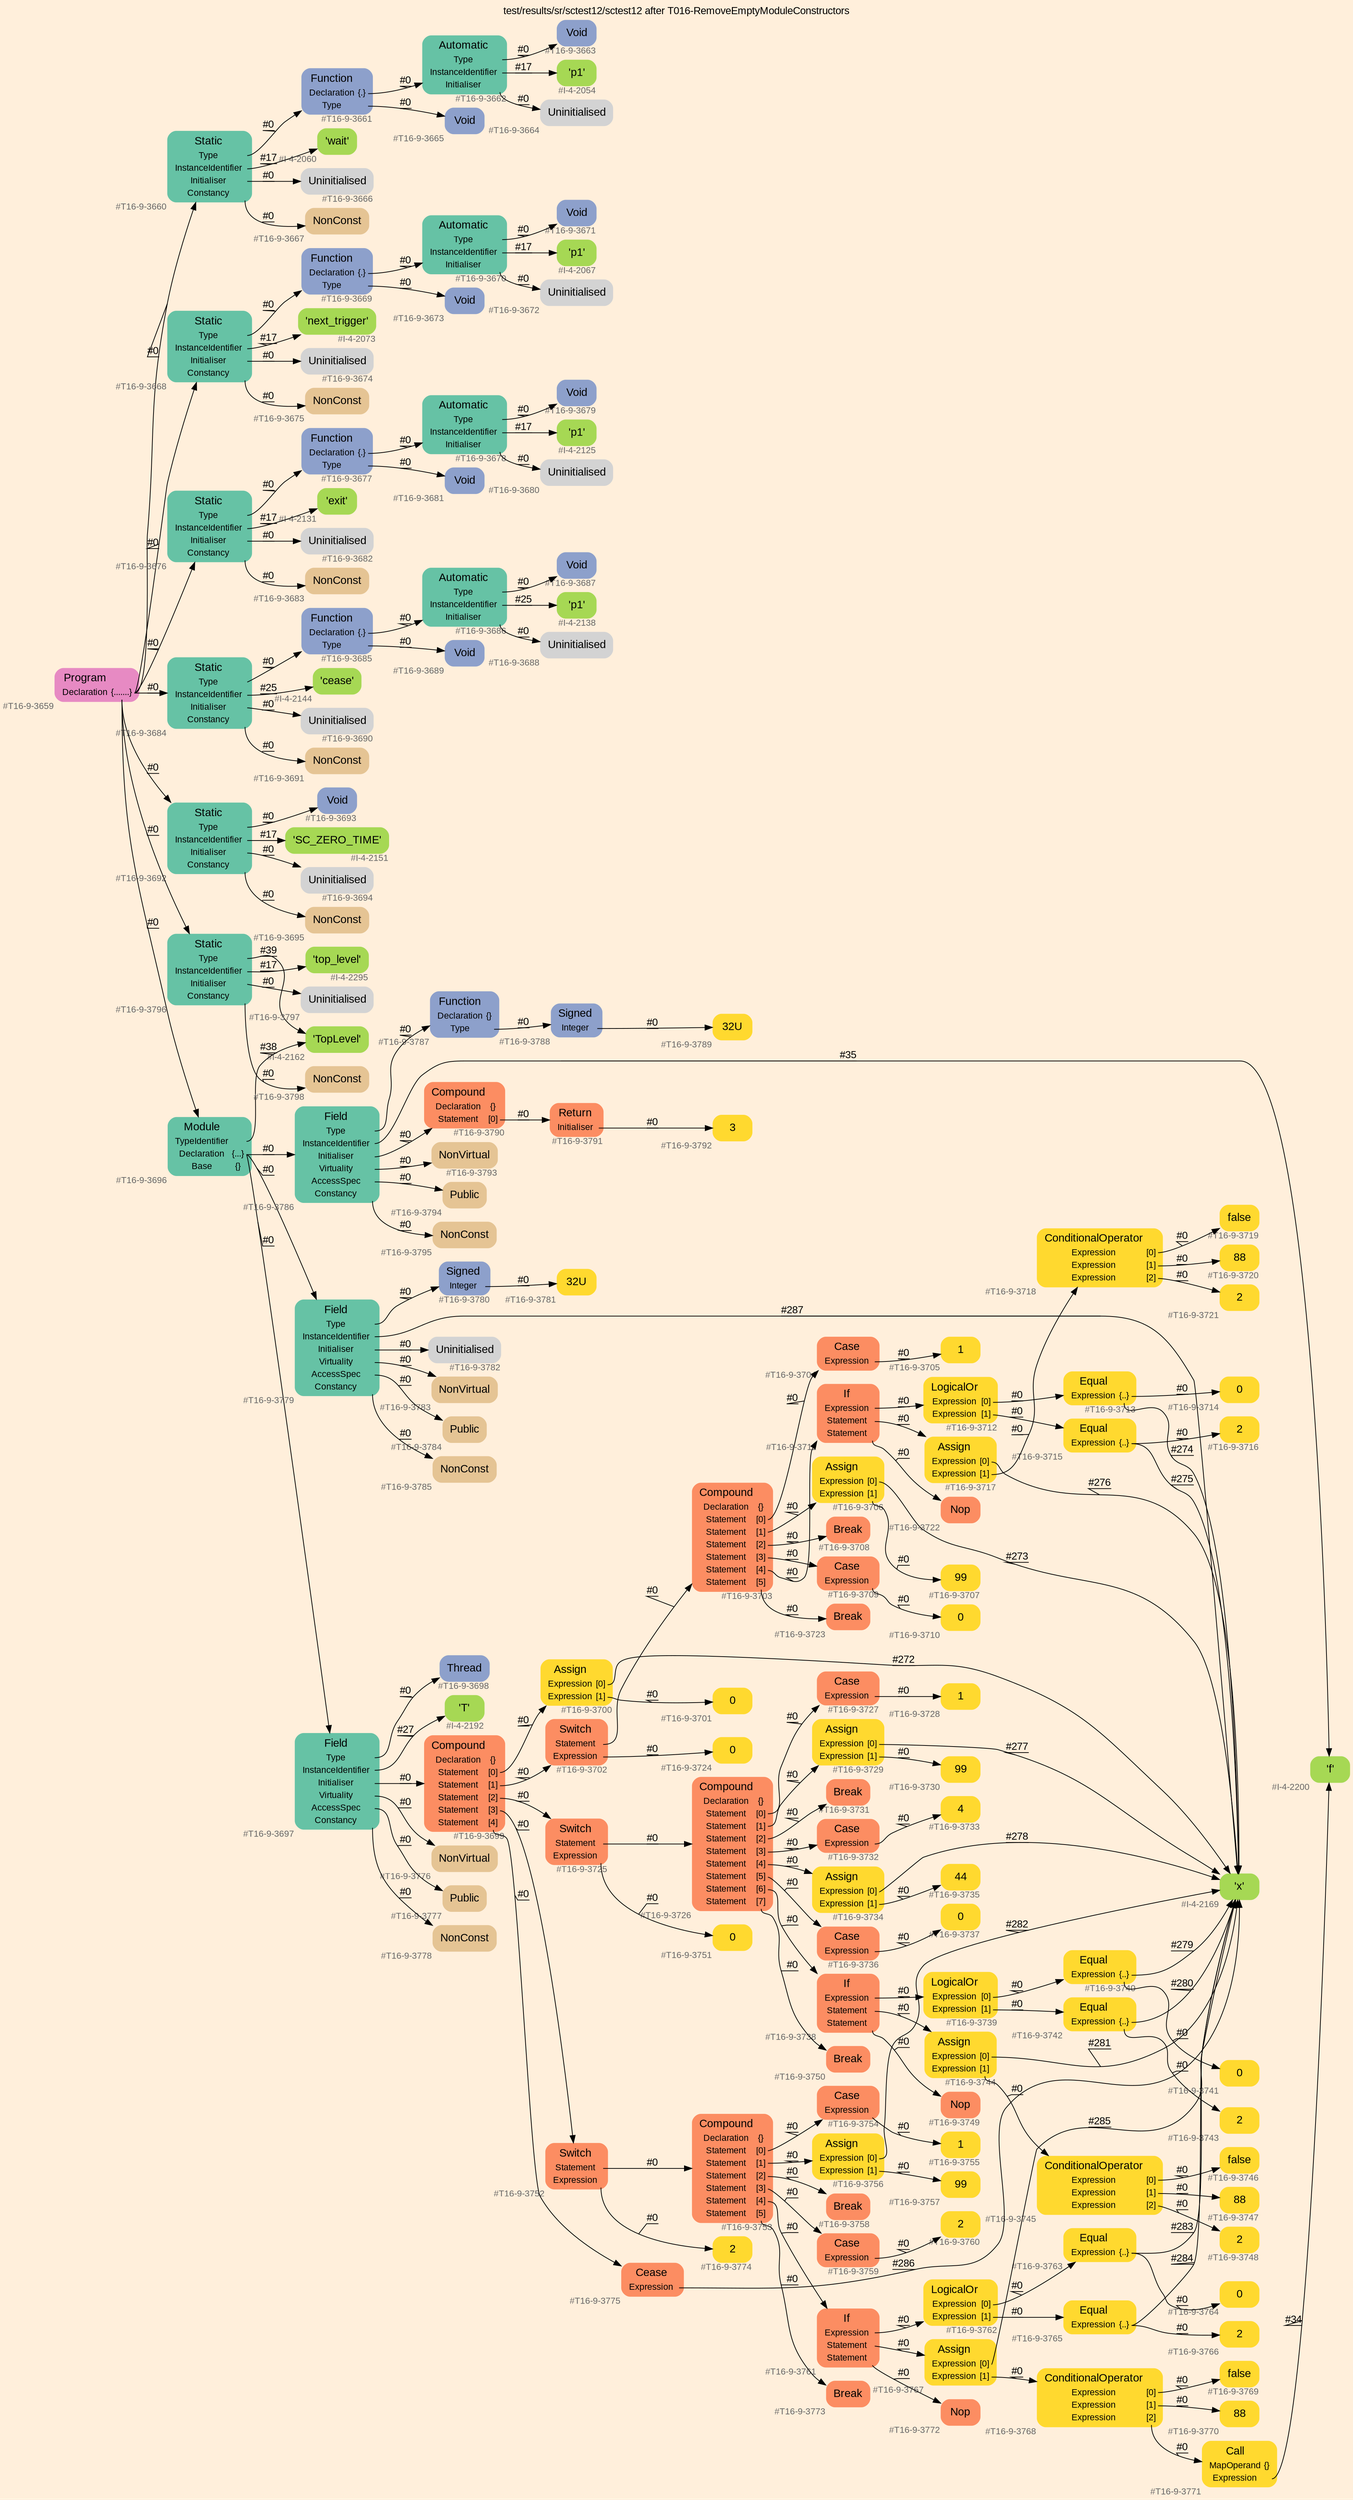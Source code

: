 digraph "test/results/sr/sctest12/sctest12 after T016-RemoveEmptyModuleConstructors" {
label = "test/results/sr/sctest12/sctest12 after T016-RemoveEmptyModuleConstructors"
labelloc = t
graph [
    rankdir = "LR"
    ranksep = 0.3
    bgcolor = antiquewhite1
    color = black
    fontcolor = black
    fontname = "Arial"
];
node [
    fontname = "Arial"
];
edge [
    fontname = "Arial"
];

// -------------------- node figure --------------------
// -------- block #T16-9-3659 ----------
"#T16-9-3659" [
    fillcolor = "/set28/4"
    xlabel = "#T16-9-3659"
    fontsize = "12"
    fontcolor = grey40
    shape = "plaintext"
    label = <<TABLE BORDER="0" CELLBORDER="0" CELLSPACING="0">
     <TR><TD><FONT COLOR="black" POINT-SIZE="15">Program</FONT></TD></TR>
     <TR><TD><FONT COLOR="black" POINT-SIZE="12">Declaration</FONT></TD><TD PORT="port0"><FONT COLOR="black" POINT-SIZE="12">{.......}</FONT></TD></TR>
    </TABLE>>
    style = "rounded,filled"
];

// -------- block #T16-9-3660 ----------
"#T16-9-3660" [
    fillcolor = "/set28/1"
    xlabel = "#T16-9-3660"
    fontsize = "12"
    fontcolor = grey40
    shape = "plaintext"
    label = <<TABLE BORDER="0" CELLBORDER="0" CELLSPACING="0">
     <TR><TD><FONT COLOR="black" POINT-SIZE="15">Static</FONT></TD></TR>
     <TR><TD><FONT COLOR="black" POINT-SIZE="12">Type</FONT></TD><TD PORT="port0"></TD></TR>
     <TR><TD><FONT COLOR="black" POINT-SIZE="12">InstanceIdentifier</FONT></TD><TD PORT="port1"></TD></TR>
     <TR><TD><FONT COLOR="black" POINT-SIZE="12">Initialiser</FONT></TD><TD PORT="port2"></TD></TR>
     <TR><TD><FONT COLOR="black" POINT-SIZE="12">Constancy</FONT></TD><TD PORT="port3"></TD></TR>
    </TABLE>>
    style = "rounded,filled"
];

// -------- block #T16-9-3661 ----------
"#T16-9-3661" [
    fillcolor = "/set28/3"
    xlabel = "#T16-9-3661"
    fontsize = "12"
    fontcolor = grey40
    shape = "plaintext"
    label = <<TABLE BORDER="0" CELLBORDER="0" CELLSPACING="0">
     <TR><TD><FONT COLOR="black" POINT-SIZE="15">Function</FONT></TD></TR>
     <TR><TD><FONT COLOR="black" POINT-SIZE="12">Declaration</FONT></TD><TD PORT="port0"><FONT COLOR="black" POINT-SIZE="12">{.}</FONT></TD></TR>
     <TR><TD><FONT COLOR="black" POINT-SIZE="12">Type</FONT></TD><TD PORT="port1"></TD></TR>
    </TABLE>>
    style = "rounded,filled"
];

// -------- block #T16-9-3662 ----------
"#T16-9-3662" [
    fillcolor = "/set28/1"
    xlabel = "#T16-9-3662"
    fontsize = "12"
    fontcolor = grey40
    shape = "plaintext"
    label = <<TABLE BORDER="0" CELLBORDER="0" CELLSPACING="0">
     <TR><TD><FONT COLOR="black" POINT-SIZE="15">Automatic</FONT></TD></TR>
     <TR><TD><FONT COLOR="black" POINT-SIZE="12">Type</FONT></TD><TD PORT="port0"></TD></TR>
     <TR><TD><FONT COLOR="black" POINT-SIZE="12">InstanceIdentifier</FONT></TD><TD PORT="port1"></TD></TR>
     <TR><TD><FONT COLOR="black" POINT-SIZE="12">Initialiser</FONT></TD><TD PORT="port2"></TD></TR>
    </TABLE>>
    style = "rounded,filled"
];

// -------- block #T16-9-3663 ----------
"#T16-9-3663" [
    fillcolor = "/set28/3"
    xlabel = "#T16-9-3663"
    fontsize = "12"
    fontcolor = grey40
    shape = "plaintext"
    label = <<TABLE BORDER="0" CELLBORDER="0" CELLSPACING="0">
     <TR><TD><FONT COLOR="black" POINT-SIZE="15">Void</FONT></TD></TR>
    </TABLE>>
    style = "rounded,filled"
];

// -------- block #I-4-2054 ----------
"#I-4-2054" [
    fillcolor = "/set28/5"
    xlabel = "#I-4-2054"
    fontsize = "12"
    fontcolor = grey40
    shape = "plaintext"
    label = <<TABLE BORDER="0" CELLBORDER="0" CELLSPACING="0">
     <TR><TD><FONT COLOR="black" POINT-SIZE="15">'p1'</FONT></TD></TR>
    </TABLE>>
    style = "rounded,filled"
];

// -------- block #T16-9-3664 ----------
"#T16-9-3664" [
    xlabel = "#T16-9-3664"
    fontsize = "12"
    fontcolor = grey40
    shape = "plaintext"
    label = <<TABLE BORDER="0" CELLBORDER="0" CELLSPACING="0">
     <TR><TD><FONT COLOR="black" POINT-SIZE="15">Uninitialised</FONT></TD></TR>
    </TABLE>>
    style = "rounded,filled"
];

// -------- block #T16-9-3665 ----------
"#T16-9-3665" [
    fillcolor = "/set28/3"
    xlabel = "#T16-9-3665"
    fontsize = "12"
    fontcolor = grey40
    shape = "plaintext"
    label = <<TABLE BORDER="0" CELLBORDER="0" CELLSPACING="0">
     <TR><TD><FONT COLOR="black" POINT-SIZE="15">Void</FONT></TD></TR>
    </TABLE>>
    style = "rounded,filled"
];

// -------- block #I-4-2060 ----------
"#I-4-2060" [
    fillcolor = "/set28/5"
    xlabel = "#I-4-2060"
    fontsize = "12"
    fontcolor = grey40
    shape = "plaintext"
    label = <<TABLE BORDER="0" CELLBORDER="0" CELLSPACING="0">
     <TR><TD><FONT COLOR="black" POINT-SIZE="15">'wait'</FONT></TD></TR>
    </TABLE>>
    style = "rounded,filled"
];

// -------- block #T16-9-3666 ----------
"#T16-9-3666" [
    xlabel = "#T16-9-3666"
    fontsize = "12"
    fontcolor = grey40
    shape = "plaintext"
    label = <<TABLE BORDER="0" CELLBORDER="0" CELLSPACING="0">
     <TR><TD><FONT COLOR="black" POINT-SIZE="15">Uninitialised</FONT></TD></TR>
    </TABLE>>
    style = "rounded,filled"
];

// -------- block #T16-9-3667 ----------
"#T16-9-3667" [
    fillcolor = "/set28/7"
    xlabel = "#T16-9-3667"
    fontsize = "12"
    fontcolor = grey40
    shape = "plaintext"
    label = <<TABLE BORDER="0" CELLBORDER="0" CELLSPACING="0">
     <TR><TD><FONT COLOR="black" POINT-SIZE="15">NonConst</FONT></TD></TR>
    </TABLE>>
    style = "rounded,filled"
];

// -------- block #T16-9-3668 ----------
"#T16-9-3668" [
    fillcolor = "/set28/1"
    xlabel = "#T16-9-3668"
    fontsize = "12"
    fontcolor = grey40
    shape = "plaintext"
    label = <<TABLE BORDER="0" CELLBORDER="0" CELLSPACING="0">
     <TR><TD><FONT COLOR="black" POINT-SIZE="15">Static</FONT></TD></TR>
     <TR><TD><FONT COLOR="black" POINT-SIZE="12">Type</FONT></TD><TD PORT="port0"></TD></TR>
     <TR><TD><FONT COLOR="black" POINT-SIZE="12">InstanceIdentifier</FONT></TD><TD PORT="port1"></TD></TR>
     <TR><TD><FONT COLOR="black" POINT-SIZE="12">Initialiser</FONT></TD><TD PORT="port2"></TD></TR>
     <TR><TD><FONT COLOR="black" POINT-SIZE="12">Constancy</FONT></TD><TD PORT="port3"></TD></TR>
    </TABLE>>
    style = "rounded,filled"
];

// -------- block #T16-9-3669 ----------
"#T16-9-3669" [
    fillcolor = "/set28/3"
    xlabel = "#T16-9-3669"
    fontsize = "12"
    fontcolor = grey40
    shape = "plaintext"
    label = <<TABLE BORDER="0" CELLBORDER="0" CELLSPACING="0">
     <TR><TD><FONT COLOR="black" POINT-SIZE="15">Function</FONT></TD></TR>
     <TR><TD><FONT COLOR="black" POINT-SIZE="12">Declaration</FONT></TD><TD PORT="port0"><FONT COLOR="black" POINT-SIZE="12">{.}</FONT></TD></TR>
     <TR><TD><FONT COLOR="black" POINT-SIZE="12">Type</FONT></TD><TD PORT="port1"></TD></TR>
    </TABLE>>
    style = "rounded,filled"
];

// -------- block #T16-9-3670 ----------
"#T16-9-3670" [
    fillcolor = "/set28/1"
    xlabel = "#T16-9-3670"
    fontsize = "12"
    fontcolor = grey40
    shape = "plaintext"
    label = <<TABLE BORDER="0" CELLBORDER="0" CELLSPACING="0">
     <TR><TD><FONT COLOR="black" POINT-SIZE="15">Automatic</FONT></TD></TR>
     <TR><TD><FONT COLOR="black" POINT-SIZE="12">Type</FONT></TD><TD PORT="port0"></TD></TR>
     <TR><TD><FONT COLOR="black" POINT-SIZE="12">InstanceIdentifier</FONT></TD><TD PORT="port1"></TD></TR>
     <TR><TD><FONT COLOR="black" POINT-SIZE="12">Initialiser</FONT></TD><TD PORT="port2"></TD></TR>
    </TABLE>>
    style = "rounded,filled"
];

// -------- block #T16-9-3671 ----------
"#T16-9-3671" [
    fillcolor = "/set28/3"
    xlabel = "#T16-9-3671"
    fontsize = "12"
    fontcolor = grey40
    shape = "plaintext"
    label = <<TABLE BORDER="0" CELLBORDER="0" CELLSPACING="0">
     <TR><TD><FONT COLOR="black" POINT-SIZE="15">Void</FONT></TD></TR>
    </TABLE>>
    style = "rounded,filled"
];

// -------- block #I-4-2067 ----------
"#I-4-2067" [
    fillcolor = "/set28/5"
    xlabel = "#I-4-2067"
    fontsize = "12"
    fontcolor = grey40
    shape = "plaintext"
    label = <<TABLE BORDER="0" CELLBORDER="0" CELLSPACING="0">
     <TR><TD><FONT COLOR="black" POINT-SIZE="15">'p1'</FONT></TD></TR>
    </TABLE>>
    style = "rounded,filled"
];

// -------- block #T16-9-3672 ----------
"#T16-9-3672" [
    xlabel = "#T16-9-3672"
    fontsize = "12"
    fontcolor = grey40
    shape = "plaintext"
    label = <<TABLE BORDER="0" CELLBORDER="0" CELLSPACING="0">
     <TR><TD><FONT COLOR="black" POINT-SIZE="15">Uninitialised</FONT></TD></TR>
    </TABLE>>
    style = "rounded,filled"
];

// -------- block #T16-9-3673 ----------
"#T16-9-3673" [
    fillcolor = "/set28/3"
    xlabel = "#T16-9-3673"
    fontsize = "12"
    fontcolor = grey40
    shape = "plaintext"
    label = <<TABLE BORDER="0" CELLBORDER="0" CELLSPACING="0">
     <TR><TD><FONT COLOR="black" POINT-SIZE="15">Void</FONT></TD></TR>
    </TABLE>>
    style = "rounded,filled"
];

// -------- block #I-4-2073 ----------
"#I-4-2073" [
    fillcolor = "/set28/5"
    xlabel = "#I-4-2073"
    fontsize = "12"
    fontcolor = grey40
    shape = "plaintext"
    label = <<TABLE BORDER="0" CELLBORDER="0" CELLSPACING="0">
     <TR><TD><FONT COLOR="black" POINT-SIZE="15">'next_trigger'</FONT></TD></TR>
    </TABLE>>
    style = "rounded,filled"
];

// -------- block #T16-9-3674 ----------
"#T16-9-3674" [
    xlabel = "#T16-9-3674"
    fontsize = "12"
    fontcolor = grey40
    shape = "plaintext"
    label = <<TABLE BORDER="0" CELLBORDER="0" CELLSPACING="0">
     <TR><TD><FONT COLOR="black" POINT-SIZE="15">Uninitialised</FONT></TD></TR>
    </TABLE>>
    style = "rounded,filled"
];

// -------- block #T16-9-3675 ----------
"#T16-9-3675" [
    fillcolor = "/set28/7"
    xlabel = "#T16-9-3675"
    fontsize = "12"
    fontcolor = grey40
    shape = "plaintext"
    label = <<TABLE BORDER="0" CELLBORDER="0" CELLSPACING="0">
     <TR><TD><FONT COLOR="black" POINT-SIZE="15">NonConst</FONT></TD></TR>
    </TABLE>>
    style = "rounded,filled"
];

// -------- block #T16-9-3676 ----------
"#T16-9-3676" [
    fillcolor = "/set28/1"
    xlabel = "#T16-9-3676"
    fontsize = "12"
    fontcolor = grey40
    shape = "plaintext"
    label = <<TABLE BORDER="0" CELLBORDER="0" CELLSPACING="0">
     <TR><TD><FONT COLOR="black" POINT-SIZE="15">Static</FONT></TD></TR>
     <TR><TD><FONT COLOR="black" POINT-SIZE="12">Type</FONT></TD><TD PORT="port0"></TD></TR>
     <TR><TD><FONT COLOR="black" POINT-SIZE="12">InstanceIdentifier</FONT></TD><TD PORT="port1"></TD></TR>
     <TR><TD><FONT COLOR="black" POINT-SIZE="12">Initialiser</FONT></TD><TD PORT="port2"></TD></TR>
     <TR><TD><FONT COLOR="black" POINT-SIZE="12">Constancy</FONT></TD><TD PORT="port3"></TD></TR>
    </TABLE>>
    style = "rounded,filled"
];

// -------- block #T16-9-3677 ----------
"#T16-9-3677" [
    fillcolor = "/set28/3"
    xlabel = "#T16-9-3677"
    fontsize = "12"
    fontcolor = grey40
    shape = "plaintext"
    label = <<TABLE BORDER="0" CELLBORDER="0" CELLSPACING="0">
     <TR><TD><FONT COLOR="black" POINT-SIZE="15">Function</FONT></TD></TR>
     <TR><TD><FONT COLOR="black" POINT-SIZE="12">Declaration</FONT></TD><TD PORT="port0"><FONT COLOR="black" POINT-SIZE="12">{.}</FONT></TD></TR>
     <TR><TD><FONT COLOR="black" POINT-SIZE="12">Type</FONT></TD><TD PORT="port1"></TD></TR>
    </TABLE>>
    style = "rounded,filled"
];

// -------- block #T16-9-3678 ----------
"#T16-9-3678" [
    fillcolor = "/set28/1"
    xlabel = "#T16-9-3678"
    fontsize = "12"
    fontcolor = grey40
    shape = "plaintext"
    label = <<TABLE BORDER="0" CELLBORDER="0" CELLSPACING="0">
     <TR><TD><FONT COLOR="black" POINT-SIZE="15">Automatic</FONT></TD></TR>
     <TR><TD><FONT COLOR="black" POINT-SIZE="12">Type</FONT></TD><TD PORT="port0"></TD></TR>
     <TR><TD><FONT COLOR="black" POINT-SIZE="12">InstanceIdentifier</FONT></TD><TD PORT="port1"></TD></TR>
     <TR><TD><FONT COLOR="black" POINT-SIZE="12">Initialiser</FONT></TD><TD PORT="port2"></TD></TR>
    </TABLE>>
    style = "rounded,filled"
];

// -------- block #T16-9-3679 ----------
"#T16-9-3679" [
    fillcolor = "/set28/3"
    xlabel = "#T16-9-3679"
    fontsize = "12"
    fontcolor = grey40
    shape = "plaintext"
    label = <<TABLE BORDER="0" CELLBORDER="0" CELLSPACING="0">
     <TR><TD><FONT COLOR="black" POINT-SIZE="15">Void</FONT></TD></TR>
    </TABLE>>
    style = "rounded,filled"
];

// -------- block #I-4-2125 ----------
"#I-4-2125" [
    fillcolor = "/set28/5"
    xlabel = "#I-4-2125"
    fontsize = "12"
    fontcolor = grey40
    shape = "plaintext"
    label = <<TABLE BORDER="0" CELLBORDER="0" CELLSPACING="0">
     <TR><TD><FONT COLOR="black" POINT-SIZE="15">'p1'</FONT></TD></TR>
    </TABLE>>
    style = "rounded,filled"
];

// -------- block #T16-9-3680 ----------
"#T16-9-3680" [
    xlabel = "#T16-9-3680"
    fontsize = "12"
    fontcolor = grey40
    shape = "plaintext"
    label = <<TABLE BORDER="0" CELLBORDER="0" CELLSPACING="0">
     <TR><TD><FONT COLOR="black" POINT-SIZE="15">Uninitialised</FONT></TD></TR>
    </TABLE>>
    style = "rounded,filled"
];

// -------- block #T16-9-3681 ----------
"#T16-9-3681" [
    fillcolor = "/set28/3"
    xlabel = "#T16-9-3681"
    fontsize = "12"
    fontcolor = grey40
    shape = "plaintext"
    label = <<TABLE BORDER="0" CELLBORDER="0" CELLSPACING="0">
     <TR><TD><FONT COLOR="black" POINT-SIZE="15">Void</FONT></TD></TR>
    </TABLE>>
    style = "rounded,filled"
];

// -------- block #I-4-2131 ----------
"#I-4-2131" [
    fillcolor = "/set28/5"
    xlabel = "#I-4-2131"
    fontsize = "12"
    fontcolor = grey40
    shape = "plaintext"
    label = <<TABLE BORDER="0" CELLBORDER="0" CELLSPACING="0">
     <TR><TD><FONT COLOR="black" POINT-SIZE="15">'exit'</FONT></TD></TR>
    </TABLE>>
    style = "rounded,filled"
];

// -------- block #T16-9-3682 ----------
"#T16-9-3682" [
    xlabel = "#T16-9-3682"
    fontsize = "12"
    fontcolor = grey40
    shape = "plaintext"
    label = <<TABLE BORDER="0" CELLBORDER="0" CELLSPACING="0">
     <TR><TD><FONT COLOR="black" POINT-SIZE="15">Uninitialised</FONT></TD></TR>
    </TABLE>>
    style = "rounded,filled"
];

// -------- block #T16-9-3683 ----------
"#T16-9-3683" [
    fillcolor = "/set28/7"
    xlabel = "#T16-9-3683"
    fontsize = "12"
    fontcolor = grey40
    shape = "plaintext"
    label = <<TABLE BORDER="0" CELLBORDER="0" CELLSPACING="0">
     <TR><TD><FONT COLOR="black" POINT-SIZE="15">NonConst</FONT></TD></TR>
    </TABLE>>
    style = "rounded,filled"
];

// -------- block #T16-9-3684 ----------
"#T16-9-3684" [
    fillcolor = "/set28/1"
    xlabel = "#T16-9-3684"
    fontsize = "12"
    fontcolor = grey40
    shape = "plaintext"
    label = <<TABLE BORDER="0" CELLBORDER="0" CELLSPACING="0">
     <TR><TD><FONT COLOR="black" POINT-SIZE="15">Static</FONT></TD></TR>
     <TR><TD><FONT COLOR="black" POINT-SIZE="12">Type</FONT></TD><TD PORT="port0"></TD></TR>
     <TR><TD><FONT COLOR="black" POINT-SIZE="12">InstanceIdentifier</FONT></TD><TD PORT="port1"></TD></TR>
     <TR><TD><FONT COLOR="black" POINT-SIZE="12">Initialiser</FONT></TD><TD PORT="port2"></TD></TR>
     <TR><TD><FONT COLOR="black" POINT-SIZE="12">Constancy</FONT></TD><TD PORT="port3"></TD></TR>
    </TABLE>>
    style = "rounded,filled"
];

// -------- block #T16-9-3685 ----------
"#T16-9-3685" [
    fillcolor = "/set28/3"
    xlabel = "#T16-9-3685"
    fontsize = "12"
    fontcolor = grey40
    shape = "plaintext"
    label = <<TABLE BORDER="0" CELLBORDER="0" CELLSPACING="0">
     <TR><TD><FONT COLOR="black" POINT-SIZE="15">Function</FONT></TD></TR>
     <TR><TD><FONT COLOR="black" POINT-SIZE="12">Declaration</FONT></TD><TD PORT="port0"><FONT COLOR="black" POINT-SIZE="12">{.}</FONT></TD></TR>
     <TR><TD><FONT COLOR="black" POINT-SIZE="12">Type</FONT></TD><TD PORT="port1"></TD></TR>
    </TABLE>>
    style = "rounded,filled"
];

// -------- block #T16-9-3686 ----------
"#T16-9-3686" [
    fillcolor = "/set28/1"
    xlabel = "#T16-9-3686"
    fontsize = "12"
    fontcolor = grey40
    shape = "plaintext"
    label = <<TABLE BORDER="0" CELLBORDER="0" CELLSPACING="0">
     <TR><TD><FONT COLOR="black" POINT-SIZE="15">Automatic</FONT></TD></TR>
     <TR><TD><FONT COLOR="black" POINT-SIZE="12">Type</FONT></TD><TD PORT="port0"></TD></TR>
     <TR><TD><FONT COLOR="black" POINT-SIZE="12">InstanceIdentifier</FONT></TD><TD PORT="port1"></TD></TR>
     <TR><TD><FONT COLOR="black" POINT-SIZE="12">Initialiser</FONT></TD><TD PORT="port2"></TD></TR>
    </TABLE>>
    style = "rounded,filled"
];

// -------- block #T16-9-3687 ----------
"#T16-9-3687" [
    fillcolor = "/set28/3"
    xlabel = "#T16-9-3687"
    fontsize = "12"
    fontcolor = grey40
    shape = "plaintext"
    label = <<TABLE BORDER="0" CELLBORDER="0" CELLSPACING="0">
     <TR><TD><FONT COLOR="black" POINT-SIZE="15">Void</FONT></TD></TR>
    </TABLE>>
    style = "rounded,filled"
];

// -------- block #I-4-2138 ----------
"#I-4-2138" [
    fillcolor = "/set28/5"
    xlabel = "#I-4-2138"
    fontsize = "12"
    fontcolor = grey40
    shape = "plaintext"
    label = <<TABLE BORDER="0" CELLBORDER="0" CELLSPACING="0">
     <TR><TD><FONT COLOR="black" POINT-SIZE="15">'p1'</FONT></TD></TR>
    </TABLE>>
    style = "rounded,filled"
];

// -------- block #T16-9-3688 ----------
"#T16-9-3688" [
    xlabel = "#T16-9-3688"
    fontsize = "12"
    fontcolor = grey40
    shape = "plaintext"
    label = <<TABLE BORDER="0" CELLBORDER="0" CELLSPACING="0">
     <TR><TD><FONT COLOR="black" POINT-SIZE="15">Uninitialised</FONT></TD></TR>
    </TABLE>>
    style = "rounded,filled"
];

// -------- block #T16-9-3689 ----------
"#T16-9-3689" [
    fillcolor = "/set28/3"
    xlabel = "#T16-9-3689"
    fontsize = "12"
    fontcolor = grey40
    shape = "plaintext"
    label = <<TABLE BORDER="0" CELLBORDER="0" CELLSPACING="0">
     <TR><TD><FONT COLOR="black" POINT-SIZE="15">Void</FONT></TD></TR>
    </TABLE>>
    style = "rounded,filled"
];

// -------- block #I-4-2144 ----------
"#I-4-2144" [
    fillcolor = "/set28/5"
    xlabel = "#I-4-2144"
    fontsize = "12"
    fontcolor = grey40
    shape = "plaintext"
    label = <<TABLE BORDER="0" CELLBORDER="0" CELLSPACING="0">
     <TR><TD><FONT COLOR="black" POINT-SIZE="15">'cease'</FONT></TD></TR>
    </TABLE>>
    style = "rounded,filled"
];

// -------- block #T16-9-3690 ----------
"#T16-9-3690" [
    xlabel = "#T16-9-3690"
    fontsize = "12"
    fontcolor = grey40
    shape = "plaintext"
    label = <<TABLE BORDER="0" CELLBORDER="0" CELLSPACING="0">
     <TR><TD><FONT COLOR="black" POINT-SIZE="15">Uninitialised</FONT></TD></TR>
    </TABLE>>
    style = "rounded,filled"
];

// -------- block #T16-9-3691 ----------
"#T16-9-3691" [
    fillcolor = "/set28/7"
    xlabel = "#T16-9-3691"
    fontsize = "12"
    fontcolor = grey40
    shape = "plaintext"
    label = <<TABLE BORDER="0" CELLBORDER="0" CELLSPACING="0">
     <TR><TD><FONT COLOR="black" POINT-SIZE="15">NonConst</FONT></TD></TR>
    </TABLE>>
    style = "rounded,filled"
];

// -------- block #T16-9-3692 ----------
"#T16-9-3692" [
    fillcolor = "/set28/1"
    xlabel = "#T16-9-3692"
    fontsize = "12"
    fontcolor = grey40
    shape = "plaintext"
    label = <<TABLE BORDER="0" CELLBORDER="0" CELLSPACING="0">
     <TR><TD><FONT COLOR="black" POINT-SIZE="15">Static</FONT></TD></TR>
     <TR><TD><FONT COLOR="black" POINT-SIZE="12">Type</FONT></TD><TD PORT="port0"></TD></TR>
     <TR><TD><FONT COLOR="black" POINT-SIZE="12">InstanceIdentifier</FONT></TD><TD PORT="port1"></TD></TR>
     <TR><TD><FONT COLOR="black" POINT-SIZE="12">Initialiser</FONT></TD><TD PORT="port2"></TD></TR>
     <TR><TD><FONT COLOR="black" POINT-SIZE="12">Constancy</FONT></TD><TD PORT="port3"></TD></TR>
    </TABLE>>
    style = "rounded,filled"
];

// -------- block #T16-9-3693 ----------
"#T16-9-3693" [
    fillcolor = "/set28/3"
    xlabel = "#T16-9-3693"
    fontsize = "12"
    fontcolor = grey40
    shape = "plaintext"
    label = <<TABLE BORDER="0" CELLBORDER="0" CELLSPACING="0">
     <TR><TD><FONT COLOR="black" POINT-SIZE="15">Void</FONT></TD></TR>
    </TABLE>>
    style = "rounded,filled"
];

// -------- block #I-4-2151 ----------
"#I-4-2151" [
    fillcolor = "/set28/5"
    xlabel = "#I-4-2151"
    fontsize = "12"
    fontcolor = grey40
    shape = "plaintext"
    label = <<TABLE BORDER="0" CELLBORDER="0" CELLSPACING="0">
     <TR><TD><FONT COLOR="black" POINT-SIZE="15">'SC_ZERO_TIME'</FONT></TD></TR>
    </TABLE>>
    style = "rounded,filled"
];

// -------- block #T16-9-3694 ----------
"#T16-9-3694" [
    xlabel = "#T16-9-3694"
    fontsize = "12"
    fontcolor = grey40
    shape = "plaintext"
    label = <<TABLE BORDER="0" CELLBORDER="0" CELLSPACING="0">
     <TR><TD><FONT COLOR="black" POINT-SIZE="15">Uninitialised</FONT></TD></TR>
    </TABLE>>
    style = "rounded,filled"
];

// -------- block #T16-9-3695 ----------
"#T16-9-3695" [
    fillcolor = "/set28/7"
    xlabel = "#T16-9-3695"
    fontsize = "12"
    fontcolor = grey40
    shape = "plaintext"
    label = <<TABLE BORDER="0" CELLBORDER="0" CELLSPACING="0">
     <TR><TD><FONT COLOR="black" POINT-SIZE="15">NonConst</FONT></TD></TR>
    </TABLE>>
    style = "rounded,filled"
];

// -------- block #T16-9-3696 ----------
"#T16-9-3696" [
    fillcolor = "/set28/1"
    xlabel = "#T16-9-3696"
    fontsize = "12"
    fontcolor = grey40
    shape = "plaintext"
    label = <<TABLE BORDER="0" CELLBORDER="0" CELLSPACING="0">
     <TR><TD><FONT COLOR="black" POINT-SIZE="15">Module</FONT></TD></TR>
     <TR><TD><FONT COLOR="black" POINT-SIZE="12">TypeIdentifier</FONT></TD><TD PORT="port0"></TD></TR>
     <TR><TD><FONT COLOR="black" POINT-SIZE="12">Declaration</FONT></TD><TD PORT="port1"><FONT COLOR="black" POINT-SIZE="12">{...}</FONT></TD></TR>
     <TR><TD><FONT COLOR="black" POINT-SIZE="12">Base</FONT></TD><TD PORT="port2"><FONT COLOR="black" POINT-SIZE="12">{}</FONT></TD></TR>
    </TABLE>>
    style = "rounded,filled"
];

// -------- block #I-4-2162 ----------
"#I-4-2162" [
    fillcolor = "/set28/5"
    xlabel = "#I-4-2162"
    fontsize = "12"
    fontcolor = grey40
    shape = "plaintext"
    label = <<TABLE BORDER="0" CELLBORDER="0" CELLSPACING="0">
     <TR><TD><FONT COLOR="black" POINT-SIZE="15">'TopLevel'</FONT></TD></TR>
    </TABLE>>
    style = "rounded,filled"
];

// -------- block #T16-9-3697 ----------
"#T16-9-3697" [
    fillcolor = "/set28/1"
    xlabel = "#T16-9-3697"
    fontsize = "12"
    fontcolor = grey40
    shape = "plaintext"
    label = <<TABLE BORDER="0" CELLBORDER="0" CELLSPACING="0">
     <TR><TD><FONT COLOR="black" POINT-SIZE="15">Field</FONT></TD></TR>
     <TR><TD><FONT COLOR="black" POINT-SIZE="12">Type</FONT></TD><TD PORT="port0"></TD></TR>
     <TR><TD><FONT COLOR="black" POINT-SIZE="12">InstanceIdentifier</FONT></TD><TD PORT="port1"></TD></TR>
     <TR><TD><FONT COLOR="black" POINT-SIZE="12">Initialiser</FONT></TD><TD PORT="port2"></TD></TR>
     <TR><TD><FONT COLOR="black" POINT-SIZE="12">Virtuality</FONT></TD><TD PORT="port3"></TD></TR>
     <TR><TD><FONT COLOR="black" POINT-SIZE="12">AccessSpec</FONT></TD><TD PORT="port4"></TD></TR>
     <TR><TD><FONT COLOR="black" POINT-SIZE="12">Constancy</FONT></TD><TD PORT="port5"></TD></TR>
    </TABLE>>
    style = "rounded,filled"
];

// -------- block #T16-9-3698 ----------
"#T16-9-3698" [
    fillcolor = "/set28/3"
    xlabel = "#T16-9-3698"
    fontsize = "12"
    fontcolor = grey40
    shape = "plaintext"
    label = <<TABLE BORDER="0" CELLBORDER="0" CELLSPACING="0">
     <TR><TD><FONT COLOR="black" POINT-SIZE="15">Thread</FONT></TD></TR>
    </TABLE>>
    style = "rounded,filled"
];

// -------- block #I-4-2192 ----------
"#I-4-2192" [
    fillcolor = "/set28/5"
    xlabel = "#I-4-2192"
    fontsize = "12"
    fontcolor = grey40
    shape = "plaintext"
    label = <<TABLE BORDER="0" CELLBORDER="0" CELLSPACING="0">
     <TR><TD><FONT COLOR="black" POINT-SIZE="15">'T'</FONT></TD></TR>
    </TABLE>>
    style = "rounded,filled"
];

// -------- block #T16-9-3699 ----------
"#T16-9-3699" [
    fillcolor = "/set28/2"
    xlabel = "#T16-9-3699"
    fontsize = "12"
    fontcolor = grey40
    shape = "plaintext"
    label = <<TABLE BORDER="0" CELLBORDER="0" CELLSPACING="0">
     <TR><TD><FONT COLOR="black" POINT-SIZE="15">Compound</FONT></TD></TR>
     <TR><TD><FONT COLOR="black" POINT-SIZE="12">Declaration</FONT></TD><TD PORT="port0"><FONT COLOR="black" POINT-SIZE="12">{}</FONT></TD></TR>
     <TR><TD><FONT COLOR="black" POINT-SIZE="12">Statement</FONT></TD><TD PORT="port1"><FONT COLOR="black" POINT-SIZE="12">[0]</FONT></TD></TR>
     <TR><TD><FONT COLOR="black" POINT-SIZE="12">Statement</FONT></TD><TD PORT="port2"><FONT COLOR="black" POINT-SIZE="12">[1]</FONT></TD></TR>
     <TR><TD><FONT COLOR="black" POINT-SIZE="12">Statement</FONT></TD><TD PORT="port3"><FONT COLOR="black" POINT-SIZE="12">[2]</FONT></TD></TR>
     <TR><TD><FONT COLOR="black" POINT-SIZE="12">Statement</FONT></TD><TD PORT="port4"><FONT COLOR="black" POINT-SIZE="12">[3]</FONT></TD></TR>
     <TR><TD><FONT COLOR="black" POINT-SIZE="12">Statement</FONT></TD><TD PORT="port5"><FONT COLOR="black" POINT-SIZE="12">[4]</FONT></TD></TR>
    </TABLE>>
    style = "rounded,filled"
];

// -------- block #T16-9-3700 ----------
"#T16-9-3700" [
    fillcolor = "/set28/6"
    xlabel = "#T16-9-3700"
    fontsize = "12"
    fontcolor = grey40
    shape = "plaintext"
    label = <<TABLE BORDER="0" CELLBORDER="0" CELLSPACING="0">
     <TR><TD><FONT COLOR="black" POINT-SIZE="15">Assign</FONT></TD></TR>
     <TR><TD><FONT COLOR="black" POINT-SIZE="12">Expression</FONT></TD><TD PORT="port0"><FONT COLOR="black" POINT-SIZE="12">[0]</FONT></TD></TR>
     <TR><TD><FONT COLOR="black" POINT-SIZE="12">Expression</FONT></TD><TD PORT="port1"><FONT COLOR="black" POINT-SIZE="12">[1]</FONT></TD></TR>
    </TABLE>>
    style = "rounded,filled"
];

// -------- block #I-4-2169 ----------
"#I-4-2169" [
    fillcolor = "/set28/5"
    xlabel = "#I-4-2169"
    fontsize = "12"
    fontcolor = grey40
    shape = "plaintext"
    label = <<TABLE BORDER="0" CELLBORDER="0" CELLSPACING="0">
     <TR><TD><FONT COLOR="black" POINT-SIZE="15">'x'</FONT></TD></TR>
    </TABLE>>
    style = "rounded,filled"
];

// -------- block #T16-9-3701 ----------
"#T16-9-3701" [
    fillcolor = "/set28/6"
    xlabel = "#T16-9-3701"
    fontsize = "12"
    fontcolor = grey40
    shape = "plaintext"
    label = <<TABLE BORDER="0" CELLBORDER="0" CELLSPACING="0">
     <TR><TD><FONT COLOR="black" POINT-SIZE="15">0</FONT></TD></TR>
    </TABLE>>
    style = "rounded,filled"
];

// -------- block #T16-9-3702 ----------
"#T16-9-3702" [
    fillcolor = "/set28/2"
    xlabel = "#T16-9-3702"
    fontsize = "12"
    fontcolor = grey40
    shape = "plaintext"
    label = <<TABLE BORDER="0" CELLBORDER="0" CELLSPACING="0">
     <TR><TD><FONT COLOR="black" POINT-SIZE="15">Switch</FONT></TD></TR>
     <TR><TD><FONT COLOR="black" POINT-SIZE="12">Statement</FONT></TD><TD PORT="port0"></TD></TR>
     <TR><TD><FONT COLOR="black" POINT-SIZE="12">Expression</FONT></TD><TD PORT="port1"></TD></TR>
    </TABLE>>
    style = "rounded,filled"
];

// -------- block #T16-9-3703 ----------
"#T16-9-3703" [
    fillcolor = "/set28/2"
    xlabel = "#T16-9-3703"
    fontsize = "12"
    fontcolor = grey40
    shape = "plaintext"
    label = <<TABLE BORDER="0" CELLBORDER="0" CELLSPACING="0">
     <TR><TD><FONT COLOR="black" POINT-SIZE="15">Compound</FONT></TD></TR>
     <TR><TD><FONT COLOR="black" POINT-SIZE="12">Declaration</FONT></TD><TD PORT="port0"><FONT COLOR="black" POINT-SIZE="12">{}</FONT></TD></TR>
     <TR><TD><FONT COLOR="black" POINT-SIZE="12">Statement</FONT></TD><TD PORT="port1"><FONT COLOR="black" POINT-SIZE="12">[0]</FONT></TD></TR>
     <TR><TD><FONT COLOR="black" POINT-SIZE="12">Statement</FONT></TD><TD PORT="port2"><FONT COLOR="black" POINT-SIZE="12">[1]</FONT></TD></TR>
     <TR><TD><FONT COLOR="black" POINT-SIZE="12">Statement</FONT></TD><TD PORT="port3"><FONT COLOR="black" POINT-SIZE="12">[2]</FONT></TD></TR>
     <TR><TD><FONT COLOR="black" POINT-SIZE="12">Statement</FONT></TD><TD PORT="port4"><FONT COLOR="black" POINT-SIZE="12">[3]</FONT></TD></TR>
     <TR><TD><FONT COLOR="black" POINT-SIZE="12">Statement</FONT></TD><TD PORT="port5"><FONT COLOR="black" POINT-SIZE="12">[4]</FONT></TD></TR>
     <TR><TD><FONT COLOR="black" POINT-SIZE="12">Statement</FONT></TD><TD PORT="port6"><FONT COLOR="black" POINT-SIZE="12">[5]</FONT></TD></TR>
    </TABLE>>
    style = "rounded,filled"
];

// -------- block #T16-9-3704 ----------
"#T16-9-3704" [
    fillcolor = "/set28/2"
    xlabel = "#T16-9-3704"
    fontsize = "12"
    fontcolor = grey40
    shape = "plaintext"
    label = <<TABLE BORDER="0" CELLBORDER="0" CELLSPACING="0">
     <TR><TD><FONT COLOR="black" POINT-SIZE="15">Case</FONT></TD></TR>
     <TR><TD><FONT COLOR="black" POINT-SIZE="12">Expression</FONT></TD><TD PORT="port0"></TD></TR>
    </TABLE>>
    style = "rounded,filled"
];

// -------- block #T16-9-3705 ----------
"#T16-9-3705" [
    fillcolor = "/set28/6"
    xlabel = "#T16-9-3705"
    fontsize = "12"
    fontcolor = grey40
    shape = "plaintext"
    label = <<TABLE BORDER="0" CELLBORDER="0" CELLSPACING="0">
     <TR><TD><FONT COLOR="black" POINT-SIZE="15">1</FONT></TD></TR>
    </TABLE>>
    style = "rounded,filled"
];

// -------- block #T16-9-3706 ----------
"#T16-9-3706" [
    fillcolor = "/set28/6"
    xlabel = "#T16-9-3706"
    fontsize = "12"
    fontcolor = grey40
    shape = "plaintext"
    label = <<TABLE BORDER="0" CELLBORDER="0" CELLSPACING="0">
     <TR><TD><FONT COLOR="black" POINT-SIZE="15">Assign</FONT></TD></TR>
     <TR><TD><FONT COLOR="black" POINT-SIZE="12">Expression</FONT></TD><TD PORT="port0"><FONT COLOR="black" POINT-SIZE="12">[0]</FONT></TD></TR>
     <TR><TD><FONT COLOR="black" POINT-SIZE="12">Expression</FONT></TD><TD PORT="port1"><FONT COLOR="black" POINT-SIZE="12">[1]</FONT></TD></TR>
    </TABLE>>
    style = "rounded,filled"
];

// -------- block #T16-9-3707 ----------
"#T16-9-3707" [
    fillcolor = "/set28/6"
    xlabel = "#T16-9-3707"
    fontsize = "12"
    fontcolor = grey40
    shape = "plaintext"
    label = <<TABLE BORDER="0" CELLBORDER="0" CELLSPACING="0">
     <TR><TD><FONT COLOR="black" POINT-SIZE="15">99</FONT></TD></TR>
    </TABLE>>
    style = "rounded,filled"
];

// -------- block #T16-9-3708 ----------
"#T16-9-3708" [
    fillcolor = "/set28/2"
    xlabel = "#T16-9-3708"
    fontsize = "12"
    fontcolor = grey40
    shape = "plaintext"
    label = <<TABLE BORDER="0" CELLBORDER="0" CELLSPACING="0">
     <TR><TD><FONT COLOR="black" POINT-SIZE="15">Break</FONT></TD></TR>
    </TABLE>>
    style = "rounded,filled"
];

// -------- block #T16-9-3709 ----------
"#T16-9-3709" [
    fillcolor = "/set28/2"
    xlabel = "#T16-9-3709"
    fontsize = "12"
    fontcolor = grey40
    shape = "plaintext"
    label = <<TABLE BORDER="0" CELLBORDER="0" CELLSPACING="0">
     <TR><TD><FONT COLOR="black" POINT-SIZE="15">Case</FONT></TD></TR>
     <TR><TD><FONT COLOR="black" POINT-SIZE="12">Expression</FONT></TD><TD PORT="port0"></TD></TR>
    </TABLE>>
    style = "rounded,filled"
];

// -------- block #T16-9-3710 ----------
"#T16-9-3710" [
    fillcolor = "/set28/6"
    xlabel = "#T16-9-3710"
    fontsize = "12"
    fontcolor = grey40
    shape = "plaintext"
    label = <<TABLE BORDER="0" CELLBORDER="0" CELLSPACING="0">
     <TR><TD><FONT COLOR="black" POINT-SIZE="15">0</FONT></TD></TR>
    </TABLE>>
    style = "rounded,filled"
];

// -------- block #T16-9-3711 ----------
"#T16-9-3711" [
    fillcolor = "/set28/2"
    xlabel = "#T16-9-3711"
    fontsize = "12"
    fontcolor = grey40
    shape = "plaintext"
    label = <<TABLE BORDER="0" CELLBORDER="0" CELLSPACING="0">
     <TR><TD><FONT COLOR="black" POINT-SIZE="15">If</FONT></TD></TR>
     <TR><TD><FONT COLOR="black" POINT-SIZE="12">Expression</FONT></TD><TD PORT="port0"></TD></TR>
     <TR><TD><FONT COLOR="black" POINT-SIZE="12">Statement</FONT></TD><TD PORT="port1"></TD></TR>
     <TR><TD><FONT COLOR="black" POINT-SIZE="12">Statement</FONT></TD><TD PORT="port2"></TD></TR>
    </TABLE>>
    style = "rounded,filled"
];

// -------- block #T16-9-3712 ----------
"#T16-9-3712" [
    fillcolor = "/set28/6"
    xlabel = "#T16-9-3712"
    fontsize = "12"
    fontcolor = grey40
    shape = "plaintext"
    label = <<TABLE BORDER="0" CELLBORDER="0" CELLSPACING="0">
     <TR><TD><FONT COLOR="black" POINT-SIZE="15">LogicalOr</FONT></TD></TR>
     <TR><TD><FONT COLOR="black" POINT-SIZE="12">Expression</FONT></TD><TD PORT="port0"><FONT COLOR="black" POINT-SIZE="12">[0]</FONT></TD></TR>
     <TR><TD><FONT COLOR="black" POINT-SIZE="12">Expression</FONT></TD><TD PORT="port1"><FONT COLOR="black" POINT-SIZE="12">[1]</FONT></TD></TR>
    </TABLE>>
    style = "rounded,filled"
];

// -------- block #T16-9-3713 ----------
"#T16-9-3713" [
    fillcolor = "/set28/6"
    xlabel = "#T16-9-3713"
    fontsize = "12"
    fontcolor = grey40
    shape = "plaintext"
    label = <<TABLE BORDER="0" CELLBORDER="0" CELLSPACING="0">
     <TR><TD><FONT COLOR="black" POINT-SIZE="15">Equal</FONT></TD></TR>
     <TR><TD><FONT COLOR="black" POINT-SIZE="12">Expression</FONT></TD><TD PORT="port0"><FONT COLOR="black" POINT-SIZE="12">{..}</FONT></TD></TR>
    </TABLE>>
    style = "rounded,filled"
];

// -------- block #T16-9-3714 ----------
"#T16-9-3714" [
    fillcolor = "/set28/6"
    xlabel = "#T16-9-3714"
    fontsize = "12"
    fontcolor = grey40
    shape = "plaintext"
    label = <<TABLE BORDER="0" CELLBORDER="0" CELLSPACING="0">
     <TR><TD><FONT COLOR="black" POINT-SIZE="15">0</FONT></TD></TR>
    </TABLE>>
    style = "rounded,filled"
];

// -------- block #T16-9-3715 ----------
"#T16-9-3715" [
    fillcolor = "/set28/6"
    xlabel = "#T16-9-3715"
    fontsize = "12"
    fontcolor = grey40
    shape = "plaintext"
    label = <<TABLE BORDER="0" CELLBORDER="0" CELLSPACING="0">
     <TR><TD><FONT COLOR="black" POINT-SIZE="15">Equal</FONT></TD></TR>
     <TR><TD><FONT COLOR="black" POINT-SIZE="12">Expression</FONT></TD><TD PORT="port0"><FONT COLOR="black" POINT-SIZE="12">{..}</FONT></TD></TR>
    </TABLE>>
    style = "rounded,filled"
];

// -------- block #T16-9-3716 ----------
"#T16-9-3716" [
    fillcolor = "/set28/6"
    xlabel = "#T16-9-3716"
    fontsize = "12"
    fontcolor = grey40
    shape = "plaintext"
    label = <<TABLE BORDER="0" CELLBORDER="0" CELLSPACING="0">
     <TR><TD><FONT COLOR="black" POINT-SIZE="15">2</FONT></TD></TR>
    </TABLE>>
    style = "rounded,filled"
];

// -------- block #T16-9-3717 ----------
"#T16-9-3717" [
    fillcolor = "/set28/6"
    xlabel = "#T16-9-3717"
    fontsize = "12"
    fontcolor = grey40
    shape = "plaintext"
    label = <<TABLE BORDER="0" CELLBORDER="0" CELLSPACING="0">
     <TR><TD><FONT COLOR="black" POINT-SIZE="15">Assign</FONT></TD></TR>
     <TR><TD><FONT COLOR="black" POINT-SIZE="12">Expression</FONT></TD><TD PORT="port0"><FONT COLOR="black" POINT-SIZE="12">[0]</FONT></TD></TR>
     <TR><TD><FONT COLOR="black" POINT-SIZE="12">Expression</FONT></TD><TD PORT="port1"><FONT COLOR="black" POINT-SIZE="12">[1]</FONT></TD></TR>
    </TABLE>>
    style = "rounded,filled"
];

// -------- block #T16-9-3718 ----------
"#T16-9-3718" [
    fillcolor = "/set28/6"
    xlabel = "#T16-9-3718"
    fontsize = "12"
    fontcolor = grey40
    shape = "plaintext"
    label = <<TABLE BORDER="0" CELLBORDER="0" CELLSPACING="0">
     <TR><TD><FONT COLOR="black" POINT-SIZE="15">ConditionalOperator</FONT></TD></TR>
     <TR><TD><FONT COLOR="black" POINT-SIZE="12">Expression</FONT></TD><TD PORT="port0"><FONT COLOR="black" POINT-SIZE="12">[0]</FONT></TD></TR>
     <TR><TD><FONT COLOR="black" POINT-SIZE="12">Expression</FONT></TD><TD PORT="port1"><FONT COLOR="black" POINT-SIZE="12">[1]</FONT></TD></TR>
     <TR><TD><FONT COLOR="black" POINT-SIZE="12">Expression</FONT></TD><TD PORT="port2"><FONT COLOR="black" POINT-SIZE="12">[2]</FONT></TD></TR>
    </TABLE>>
    style = "rounded,filled"
];

// -------- block #T16-9-3719 ----------
"#T16-9-3719" [
    fillcolor = "/set28/6"
    xlabel = "#T16-9-3719"
    fontsize = "12"
    fontcolor = grey40
    shape = "plaintext"
    label = <<TABLE BORDER="0" CELLBORDER="0" CELLSPACING="0">
     <TR><TD><FONT COLOR="black" POINT-SIZE="15">false</FONT></TD></TR>
    </TABLE>>
    style = "rounded,filled"
];

// -------- block #T16-9-3720 ----------
"#T16-9-3720" [
    fillcolor = "/set28/6"
    xlabel = "#T16-9-3720"
    fontsize = "12"
    fontcolor = grey40
    shape = "plaintext"
    label = <<TABLE BORDER="0" CELLBORDER="0" CELLSPACING="0">
     <TR><TD><FONT COLOR="black" POINT-SIZE="15">88</FONT></TD></TR>
    </TABLE>>
    style = "rounded,filled"
];

// -------- block #T16-9-3721 ----------
"#T16-9-3721" [
    fillcolor = "/set28/6"
    xlabel = "#T16-9-3721"
    fontsize = "12"
    fontcolor = grey40
    shape = "plaintext"
    label = <<TABLE BORDER="0" CELLBORDER="0" CELLSPACING="0">
     <TR><TD><FONT COLOR="black" POINT-SIZE="15">2</FONT></TD></TR>
    </TABLE>>
    style = "rounded,filled"
];

// -------- block #T16-9-3722 ----------
"#T16-9-3722" [
    fillcolor = "/set28/2"
    xlabel = "#T16-9-3722"
    fontsize = "12"
    fontcolor = grey40
    shape = "plaintext"
    label = <<TABLE BORDER="0" CELLBORDER="0" CELLSPACING="0">
     <TR><TD><FONT COLOR="black" POINT-SIZE="15">Nop</FONT></TD></TR>
    </TABLE>>
    style = "rounded,filled"
];

// -------- block #T16-9-3723 ----------
"#T16-9-3723" [
    fillcolor = "/set28/2"
    xlabel = "#T16-9-3723"
    fontsize = "12"
    fontcolor = grey40
    shape = "plaintext"
    label = <<TABLE BORDER="0" CELLBORDER="0" CELLSPACING="0">
     <TR><TD><FONT COLOR="black" POINT-SIZE="15">Break</FONT></TD></TR>
    </TABLE>>
    style = "rounded,filled"
];

// -------- block #T16-9-3724 ----------
"#T16-9-3724" [
    fillcolor = "/set28/6"
    xlabel = "#T16-9-3724"
    fontsize = "12"
    fontcolor = grey40
    shape = "plaintext"
    label = <<TABLE BORDER="0" CELLBORDER="0" CELLSPACING="0">
     <TR><TD><FONT COLOR="black" POINT-SIZE="15">0</FONT></TD></TR>
    </TABLE>>
    style = "rounded,filled"
];

// -------- block #T16-9-3725 ----------
"#T16-9-3725" [
    fillcolor = "/set28/2"
    xlabel = "#T16-9-3725"
    fontsize = "12"
    fontcolor = grey40
    shape = "plaintext"
    label = <<TABLE BORDER="0" CELLBORDER="0" CELLSPACING="0">
     <TR><TD><FONT COLOR="black" POINT-SIZE="15">Switch</FONT></TD></TR>
     <TR><TD><FONT COLOR="black" POINT-SIZE="12">Statement</FONT></TD><TD PORT="port0"></TD></TR>
     <TR><TD><FONT COLOR="black" POINT-SIZE="12">Expression</FONT></TD><TD PORT="port1"></TD></TR>
    </TABLE>>
    style = "rounded,filled"
];

// -------- block #T16-9-3726 ----------
"#T16-9-3726" [
    fillcolor = "/set28/2"
    xlabel = "#T16-9-3726"
    fontsize = "12"
    fontcolor = grey40
    shape = "plaintext"
    label = <<TABLE BORDER="0" CELLBORDER="0" CELLSPACING="0">
     <TR><TD><FONT COLOR="black" POINT-SIZE="15">Compound</FONT></TD></TR>
     <TR><TD><FONT COLOR="black" POINT-SIZE="12">Declaration</FONT></TD><TD PORT="port0"><FONT COLOR="black" POINT-SIZE="12">{}</FONT></TD></TR>
     <TR><TD><FONT COLOR="black" POINT-SIZE="12">Statement</FONT></TD><TD PORT="port1"><FONT COLOR="black" POINT-SIZE="12">[0]</FONT></TD></TR>
     <TR><TD><FONT COLOR="black" POINT-SIZE="12">Statement</FONT></TD><TD PORT="port2"><FONT COLOR="black" POINT-SIZE="12">[1]</FONT></TD></TR>
     <TR><TD><FONT COLOR="black" POINT-SIZE="12">Statement</FONT></TD><TD PORT="port3"><FONT COLOR="black" POINT-SIZE="12">[2]</FONT></TD></TR>
     <TR><TD><FONT COLOR="black" POINT-SIZE="12">Statement</FONT></TD><TD PORT="port4"><FONT COLOR="black" POINT-SIZE="12">[3]</FONT></TD></TR>
     <TR><TD><FONT COLOR="black" POINT-SIZE="12">Statement</FONT></TD><TD PORT="port5"><FONT COLOR="black" POINT-SIZE="12">[4]</FONT></TD></TR>
     <TR><TD><FONT COLOR="black" POINT-SIZE="12">Statement</FONT></TD><TD PORT="port6"><FONT COLOR="black" POINT-SIZE="12">[5]</FONT></TD></TR>
     <TR><TD><FONT COLOR="black" POINT-SIZE="12">Statement</FONT></TD><TD PORT="port7"><FONT COLOR="black" POINT-SIZE="12">[6]</FONT></TD></TR>
     <TR><TD><FONT COLOR="black" POINT-SIZE="12">Statement</FONT></TD><TD PORT="port8"><FONT COLOR="black" POINT-SIZE="12">[7]</FONT></TD></TR>
    </TABLE>>
    style = "rounded,filled"
];

// -------- block #T16-9-3727 ----------
"#T16-9-3727" [
    fillcolor = "/set28/2"
    xlabel = "#T16-9-3727"
    fontsize = "12"
    fontcolor = grey40
    shape = "plaintext"
    label = <<TABLE BORDER="0" CELLBORDER="0" CELLSPACING="0">
     <TR><TD><FONT COLOR="black" POINT-SIZE="15">Case</FONT></TD></TR>
     <TR><TD><FONT COLOR="black" POINT-SIZE="12">Expression</FONT></TD><TD PORT="port0"></TD></TR>
    </TABLE>>
    style = "rounded,filled"
];

// -------- block #T16-9-3728 ----------
"#T16-9-3728" [
    fillcolor = "/set28/6"
    xlabel = "#T16-9-3728"
    fontsize = "12"
    fontcolor = grey40
    shape = "plaintext"
    label = <<TABLE BORDER="0" CELLBORDER="0" CELLSPACING="0">
     <TR><TD><FONT COLOR="black" POINT-SIZE="15">1</FONT></TD></TR>
    </TABLE>>
    style = "rounded,filled"
];

// -------- block #T16-9-3729 ----------
"#T16-9-3729" [
    fillcolor = "/set28/6"
    xlabel = "#T16-9-3729"
    fontsize = "12"
    fontcolor = grey40
    shape = "plaintext"
    label = <<TABLE BORDER="0" CELLBORDER="0" CELLSPACING="0">
     <TR><TD><FONT COLOR="black" POINT-SIZE="15">Assign</FONT></TD></TR>
     <TR><TD><FONT COLOR="black" POINT-SIZE="12">Expression</FONT></TD><TD PORT="port0"><FONT COLOR="black" POINT-SIZE="12">[0]</FONT></TD></TR>
     <TR><TD><FONT COLOR="black" POINT-SIZE="12">Expression</FONT></TD><TD PORT="port1"><FONT COLOR="black" POINT-SIZE="12">[1]</FONT></TD></TR>
    </TABLE>>
    style = "rounded,filled"
];

// -------- block #T16-9-3730 ----------
"#T16-9-3730" [
    fillcolor = "/set28/6"
    xlabel = "#T16-9-3730"
    fontsize = "12"
    fontcolor = grey40
    shape = "plaintext"
    label = <<TABLE BORDER="0" CELLBORDER="0" CELLSPACING="0">
     <TR><TD><FONT COLOR="black" POINT-SIZE="15">99</FONT></TD></TR>
    </TABLE>>
    style = "rounded,filled"
];

// -------- block #T16-9-3731 ----------
"#T16-9-3731" [
    fillcolor = "/set28/2"
    xlabel = "#T16-9-3731"
    fontsize = "12"
    fontcolor = grey40
    shape = "plaintext"
    label = <<TABLE BORDER="0" CELLBORDER="0" CELLSPACING="0">
     <TR><TD><FONT COLOR="black" POINT-SIZE="15">Break</FONT></TD></TR>
    </TABLE>>
    style = "rounded,filled"
];

// -------- block #T16-9-3732 ----------
"#T16-9-3732" [
    fillcolor = "/set28/2"
    xlabel = "#T16-9-3732"
    fontsize = "12"
    fontcolor = grey40
    shape = "plaintext"
    label = <<TABLE BORDER="0" CELLBORDER="0" CELLSPACING="0">
     <TR><TD><FONT COLOR="black" POINT-SIZE="15">Case</FONT></TD></TR>
     <TR><TD><FONT COLOR="black" POINT-SIZE="12">Expression</FONT></TD><TD PORT="port0"></TD></TR>
    </TABLE>>
    style = "rounded,filled"
];

// -------- block #T16-9-3733 ----------
"#T16-9-3733" [
    fillcolor = "/set28/6"
    xlabel = "#T16-9-3733"
    fontsize = "12"
    fontcolor = grey40
    shape = "plaintext"
    label = <<TABLE BORDER="0" CELLBORDER="0" CELLSPACING="0">
     <TR><TD><FONT COLOR="black" POINT-SIZE="15">4</FONT></TD></TR>
    </TABLE>>
    style = "rounded,filled"
];

// -------- block #T16-9-3734 ----------
"#T16-9-3734" [
    fillcolor = "/set28/6"
    xlabel = "#T16-9-3734"
    fontsize = "12"
    fontcolor = grey40
    shape = "plaintext"
    label = <<TABLE BORDER="0" CELLBORDER="0" CELLSPACING="0">
     <TR><TD><FONT COLOR="black" POINT-SIZE="15">Assign</FONT></TD></TR>
     <TR><TD><FONT COLOR="black" POINT-SIZE="12">Expression</FONT></TD><TD PORT="port0"><FONT COLOR="black" POINT-SIZE="12">[0]</FONT></TD></TR>
     <TR><TD><FONT COLOR="black" POINT-SIZE="12">Expression</FONT></TD><TD PORT="port1"><FONT COLOR="black" POINT-SIZE="12">[1]</FONT></TD></TR>
    </TABLE>>
    style = "rounded,filled"
];

// -------- block #T16-9-3735 ----------
"#T16-9-3735" [
    fillcolor = "/set28/6"
    xlabel = "#T16-9-3735"
    fontsize = "12"
    fontcolor = grey40
    shape = "plaintext"
    label = <<TABLE BORDER="0" CELLBORDER="0" CELLSPACING="0">
     <TR><TD><FONT COLOR="black" POINT-SIZE="15">44</FONT></TD></TR>
    </TABLE>>
    style = "rounded,filled"
];

// -------- block #T16-9-3736 ----------
"#T16-9-3736" [
    fillcolor = "/set28/2"
    xlabel = "#T16-9-3736"
    fontsize = "12"
    fontcolor = grey40
    shape = "plaintext"
    label = <<TABLE BORDER="0" CELLBORDER="0" CELLSPACING="0">
     <TR><TD><FONT COLOR="black" POINT-SIZE="15">Case</FONT></TD></TR>
     <TR><TD><FONT COLOR="black" POINT-SIZE="12">Expression</FONT></TD><TD PORT="port0"></TD></TR>
    </TABLE>>
    style = "rounded,filled"
];

// -------- block #T16-9-3737 ----------
"#T16-9-3737" [
    fillcolor = "/set28/6"
    xlabel = "#T16-9-3737"
    fontsize = "12"
    fontcolor = grey40
    shape = "plaintext"
    label = <<TABLE BORDER="0" CELLBORDER="0" CELLSPACING="0">
     <TR><TD><FONT COLOR="black" POINT-SIZE="15">0</FONT></TD></TR>
    </TABLE>>
    style = "rounded,filled"
];

// -------- block #T16-9-3738 ----------
"#T16-9-3738" [
    fillcolor = "/set28/2"
    xlabel = "#T16-9-3738"
    fontsize = "12"
    fontcolor = grey40
    shape = "plaintext"
    label = <<TABLE BORDER="0" CELLBORDER="0" CELLSPACING="0">
     <TR><TD><FONT COLOR="black" POINT-SIZE="15">If</FONT></TD></TR>
     <TR><TD><FONT COLOR="black" POINT-SIZE="12">Expression</FONT></TD><TD PORT="port0"></TD></TR>
     <TR><TD><FONT COLOR="black" POINT-SIZE="12">Statement</FONT></TD><TD PORT="port1"></TD></TR>
     <TR><TD><FONT COLOR="black" POINT-SIZE="12">Statement</FONT></TD><TD PORT="port2"></TD></TR>
    </TABLE>>
    style = "rounded,filled"
];

// -------- block #T16-9-3739 ----------
"#T16-9-3739" [
    fillcolor = "/set28/6"
    xlabel = "#T16-9-3739"
    fontsize = "12"
    fontcolor = grey40
    shape = "plaintext"
    label = <<TABLE BORDER="0" CELLBORDER="0" CELLSPACING="0">
     <TR><TD><FONT COLOR="black" POINT-SIZE="15">LogicalOr</FONT></TD></TR>
     <TR><TD><FONT COLOR="black" POINT-SIZE="12">Expression</FONT></TD><TD PORT="port0"><FONT COLOR="black" POINT-SIZE="12">[0]</FONT></TD></TR>
     <TR><TD><FONT COLOR="black" POINT-SIZE="12">Expression</FONT></TD><TD PORT="port1"><FONT COLOR="black" POINT-SIZE="12">[1]</FONT></TD></TR>
    </TABLE>>
    style = "rounded,filled"
];

// -------- block #T16-9-3740 ----------
"#T16-9-3740" [
    fillcolor = "/set28/6"
    xlabel = "#T16-9-3740"
    fontsize = "12"
    fontcolor = grey40
    shape = "plaintext"
    label = <<TABLE BORDER="0" CELLBORDER="0" CELLSPACING="0">
     <TR><TD><FONT COLOR="black" POINT-SIZE="15">Equal</FONT></TD></TR>
     <TR><TD><FONT COLOR="black" POINT-SIZE="12">Expression</FONT></TD><TD PORT="port0"><FONT COLOR="black" POINT-SIZE="12">{..}</FONT></TD></TR>
    </TABLE>>
    style = "rounded,filled"
];

// -------- block #T16-9-3741 ----------
"#T16-9-3741" [
    fillcolor = "/set28/6"
    xlabel = "#T16-9-3741"
    fontsize = "12"
    fontcolor = grey40
    shape = "plaintext"
    label = <<TABLE BORDER="0" CELLBORDER="0" CELLSPACING="0">
     <TR><TD><FONT COLOR="black" POINT-SIZE="15">0</FONT></TD></TR>
    </TABLE>>
    style = "rounded,filled"
];

// -------- block #T16-9-3742 ----------
"#T16-9-3742" [
    fillcolor = "/set28/6"
    xlabel = "#T16-9-3742"
    fontsize = "12"
    fontcolor = grey40
    shape = "plaintext"
    label = <<TABLE BORDER="0" CELLBORDER="0" CELLSPACING="0">
     <TR><TD><FONT COLOR="black" POINT-SIZE="15">Equal</FONT></TD></TR>
     <TR><TD><FONT COLOR="black" POINT-SIZE="12">Expression</FONT></TD><TD PORT="port0"><FONT COLOR="black" POINT-SIZE="12">{..}</FONT></TD></TR>
    </TABLE>>
    style = "rounded,filled"
];

// -------- block #T16-9-3743 ----------
"#T16-9-3743" [
    fillcolor = "/set28/6"
    xlabel = "#T16-9-3743"
    fontsize = "12"
    fontcolor = grey40
    shape = "plaintext"
    label = <<TABLE BORDER="0" CELLBORDER="0" CELLSPACING="0">
     <TR><TD><FONT COLOR="black" POINT-SIZE="15">2</FONT></TD></TR>
    </TABLE>>
    style = "rounded,filled"
];

// -------- block #T16-9-3744 ----------
"#T16-9-3744" [
    fillcolor = "/set28/6"
    xlabel = "#T16-9-3744"
    fontsize = "12"
    fontcolor = grey40
    shape = "plaintext"
    label = <<TABLE BORDER="0" CELLBORDER="0" CELLSPACING="0">
     <TR><TD><FONT COLOR="black" POINT-SIZE="15">Assign</FONT></TD></TR>
     <TR><TD><FONT COLOR="black" POINT-SIZE="12">Expression</FONT></TD><TD PORT="port0"><FONT COLOR="black" POINT-SIZE="12">[0]</FONT></TD></TR>
     <TR><TD><FONT COLOR="black" POINT-SIZE="12">Expression</FONT></TD><TD PORT="port1"><FONT COLOR="black" POINT-SIZE="12">[1]</FONT></TD></TR>
    </TABLE>>
    style = "rounded,filled"
];

// -------- block #T16-9-3745 ----------
"#T16-9-3745" [
    fillcolor = "/set28/6"
    xlabel = "#T16-9-3745"
    fontsize = "12"
    fontcolor = grey40
    shape = "plaintext"
    label = <<TABLE BORDER="0" CELLBORDER="0" CELLSPACING="0">
     <TR><TD><FONT COLOR="black" POINT-SIZE="15">ConditionalOperator</FONT></TD></TR>
     <TR><TD><FONT COLOR="black" POINT-SIZE="12">Expression</FONT></TD><TD PORT="port0"><FONT COLOR="black" POINT-SIZE="12">[0]</FONT></TD></TR>
     <TR><TD><FONT COLOR="black" POINT-SIZE="12">Expression</FONT></TD><TD PORT="port1"><FONT COLOR="black" POINT-SIZE="12">[1]</FONT></TD></TR>
     <TR><TD><FONT COLOR="black" POINT-SIZE="12">Expression</FONT></TD><TD PORT="port2"><FONT COLOR="black" POINT-SIZE="12">[2]</FONT></TD></TR>
    </TABLE>>
    style = "rounded,filled"
];

// -------- block #T16-9-3746 ----------
"#T16-9-3746" [
    fillcolor = "/set28/6"
    xlabel = "#T16-9-3746"
    fontsize = "12"
    fontcolor = grey40
    shape = "plaintext"
    label = <<TABLE BORDER="0" CELLBORDER="0" CELLSPACING="0">
     <TR><TD><FONT COLOR="black" POINT-SIZE="15">false</FONT></TD></TR>
    </TABLE>>
    style = "rounded,filled"
];

// -------- block #T16-9-3747 ----------
"#T16-9-3747" [
    fillcolor = "/set28/6"
    xlabel = "#T16-9-3747"
    fontsize = "12"
    fontcolor = grey40
    shape = "plaintext"
    label = <<TABLE BORDER="0" CELLBORDER="0" CELLSPACING="0">
     <TR><TD><FONT COLOR="black" POINT-SIZE="15">88</FONT></TD></TR>
    </TABLE>>
    style = "rounded,filled"
];

// -------- block #T16-9-3748 ----------
"#T16-9-3748" [
    fillcolor = "/set28/6"
    xlabel = "#T16-9-3748"
    fontsize = "12"
    fontcolor = grey40
    shape = "plaintext"
    label = <<TABLE BORDER="0" CELLBORDER="0" CELLSPACING="0">
     <TR><TD><FONT COLOR="black" POINT-SIZE="15">2</FONT></TD></TR>
    </TABLE>>
    style = "rounded,filled"
];

// -------- block #T16-9-3749 ----------
"#T16-9-3749" [
    fillcolor = "/set28/2"
    xlabel = "#T16-9-3749"
    fontsize = "12"
    fontcolor = grey40
    shape = "plaintext"
    label = <<TABLE BORDER="0" CELLBORDER="0" CELLSPACING="0">
     <TR><TD><FONT COLOR="black" POINT-SIZE="15">Nop</FONT></TD></TR>
    </TABLE>>
    style = "rounded,filled"
];

// -------- block #T16-9-3750 ----------
"#T16-9-3750" [
    fillcolor = "/set28/2"
    xlabel = "#T16-9-3750"
    fontsize = "12"
    fontcolor = grey40
    shape = "plaintext"
    label = <<TABLE BORDER="0" CELLBORDER="0" CELLSPACING="0">
     <TR><TD><FONT COLOR="black" POINT-SIZE="15">Break</FONT></TD></TR>
    </TABLE>>
    style = "rounded,filled"
];

// -------- block #T16-9-3751 ----------
"#T16-9-3751" [
    fillcolor = "/set28/6"
    xlabel = "#T16-9-3751"
    fontsize = "12"
    fontcolor = grey40
    shape = "plaintext"
    label = <<TABLE BORDER="0" CELLBORDER="0" CELLSPACING="0">
     <TR><TD><FONT COLOR="black" POINT-SIZE="15">0</FONT></TD></TR>
    </TABLE>>
    style = "rounded,filled"
];

// -------- block #T16-9-3752 ----------
"#T16-9-3752" [
    fillcolor = "/set28/2"
    xlabel = "#T16-9-3752"
    fontsize = "12"
    fontcolor = grey40
    shape = "plaintext"
    label = <<TABLE BORDER="0" CELLBORDER="0" CELLSPACING="0">
     <TR><TD><FONT COLOR="black" POINT-SIZE="15">Switch</FONT></TD></TR>
     <TR><TD><FONT COLOR="black" POINT-SIZE="12">Statement</FONT></TD><TD PORT="port0"></TD></TR>
     <TR><TD><FONT COLOR="black" POINT-SIZE="12">Expression</FONT></TD><TD PORT="port1"></TD></TR>
    </TABLE>>
    style = "rounded,filled"
];

// -------- block #T16-9-3753 ----------
"#T16-9-3753" [
    fillcolor = "/set28/2"
    xlabel = "#T16-9-3753"
    fontsize = "12"
    fontcolor = grey40
    shape = "plaintext"
    label = <<TABLE BORDER="0" CELLBORDER="0" CELLSPACING="0">
     <TR><TD><FONT COLOR="black" POINT-SIZE="15">Compound</FONT></TD></TR>
     <TR><TD><FONT COLOR="black" POINT-SIZE="12">Declaration</FONT></TD><TD PORT="port0"><FONT COLOR="black" POINT-SIZE="12">{}</FONT></TD></TR>
     <TR><TD><FONT COLOR="black" POINT-SIZE="12">Statement</FONT></TD><TD PORT="port1"><FONT COLOR="black" POINT-SIZE="12">[0]</FONT></TD></TR>
     <TR><TD><FONT COLOR="black" POINT-SIZE="12">Statement</FONT></TD><TD PORT="port2"><FONT COLOR="black" POINT-SIZE="12">[1]</FONT></TD></TR>
     <TR><TD><FONT COLOR="black" POINT-SIZE="12">Statement</FONT></TD><TD PORT="port3"><FONT COLOR="black" POINT-SIZE="12">[2]</FONT></TD></TR>
     <TR><TD><FONT COLOR="black" POINT-SIZE="12">Statement</FONT></TD><TD PORT="port4"><FONT COLOR="black" POINT-SIZE="12">[3]</FONT></TD></TR>
     <TR><TD><FONT COLOR="black" POINT-SIZE="12">Statement</FONT></TD><TD PORT="port5"><FONT COLOR="black" POINT-SIZE="12">[4]</FONT></TD></TR>
     <TR><TD><FONT COLOR="black" POINT-SIZE="12">Statement</FONT></TD><TD PORT="port6"><FONT COLOR="black" POINT-SIZE="12">[5]</FONT></TD></TR>
    </TABLE>>
    style = "rounded,filled"
];

// -------- block #T16-9-3754 ----------
"#T16-9-3754" [
    fillcolor = "/set28/2"
    xlabel = "#T16-9-3754"
    fontsize = "12"
    fontcolor = grey40
    shape = "plaintext"
    label = <<TABLE BORDER="0" CELLBORDER="0" CELLSPACING="0">
     <TR><TD><FONT COLOR="black" POINT-SIZE="15">Case</FONT></TD></TR>
     <TR><TD><FONT COLOR="black" POINT-SIZE="12">Expression</FONT></TD><TD PORT="port0"></TD></TR>
    </TABLE>>
    style = "rounded,filled"
];

// -------- block #T16-9-3755 ----------
"#T16-9-3755" [
    fillcolor = "/set28/6"
    xlabel = "#T16-9-3755"
    fontsize = "12"
    fontcolor = grey40
    shape = "plaintext"
    label = <<TABLE BORDER="0" CELLBORDER="0" CELLSPACING="0">
     <TR><TD><FONT COLOR="black" POINT-SIZE="15">1</FONT></TD></TR>
    </TABLE>>
    style = "rounded,filled"
];

// -------- block #T16-9-3756 ----------
"#T16-9-3756" [
    fillcolor = "/set28/6"
    xlabel = "#T16-9-3756"
    fontsize = "12"
    fontcolor = grey40
    shape = "plaintext"
    label = <<TABLE BORDER="0" CELLBORDER="0" CELLSPACING="0">
     <TR><TD><FONT COLOR="black" POINT-SIZE="15">Assign</FONT></TD></TR>
     <TR><TD><FONT COLOR="black" POINT-SIZE="12">Expression</FONT></TD><TD PORT="port0"><FONT COLOR="black" POINT-SIZE="12">[0]</FONT></TD></TR>
     <TR><TD><FONT COLOR="black" POINT-SIZE="12">Expression</FONT></TD><TD PORT="port1"><FONT COLOR="black" POINT-SIZE="12">[1]</FONT></TD></TR>
    </TABLE>>
    style = "rounded,filled"
];

// -------- block #T16-9-3757 ----------
"#T16-9-3757" [
    fillcolor = "/set28/6"
    xlabel = "#T16-9-3757"
    fontsize = "12"
    fontcolor = grey40
    shape = "plaintext"
    label = <<TABLE BORDER="0" CELLBORDER="0" CELLSPACING="0">
     <TR><TD><FONT COLOR="black" POINT-SIZE="15">99</FONT></TD></TR>
    </TABLE>>
    style = "rounded,filled"
];

// -------- block #T16-9-3758 ----------
"#T16-9-3758" [
    fillcolor = "/set28/2"
    xlabel = "#T16-9-3758"
    fontsize = "12"
    fontcolor = grey40
    shape = "plaintext"
    label = <<TABLE BORDER="0" CELLBORDER="0" CELLSPACING="0">
     <TR><TD><FONT COLOR="black" POINT-SIZE="15">Break</FONT></TD></TR>
    </TABLE>>
    style = "rounded,filled"
];

// -------- block #T16-9-3759 ----------
"#T16-9-3759" [
    fillcolor = "/set28/2"
    xlabel = "#T16-9-3759"
    fontsize = "12"
    fontcolor = grey40
    shape = "plaintext"
    label = <<TABLE BORDER="0" CELLBORDER="0" CELLSPACING="0">
     <TR><TD><FONT COLOR="black" POINT-SIZE="15">Case</FONT></TD></TR>
     <TR><TD><FONT COLOR="black" POINT-SIZE="12">Expression</FONT></TD><TD PORT="port0"></TD></TR>
    </TABLE>>
    style = "rounded,filled"
];

// -------- block #T16-9-3760 ----------
"#T16-9-3760" [
    fillcolor = "/set28/6"
    xlabel = "#T16-9-3760"
    fontsize = "12"
    fontcolor = grey40
    shape = "plaintext"
    label = <<TABLE BORDER="0" CELLBORDER="0" CELLSPACING="0">
     <TR><TD><FONT COLOR="black" POINT-SIZE="15">2</FONT></TD></TR>
    </TABLE>>
    style = "rounded,filled"
];

// -------- block #T16-9-3761 ----------
"#T16-9-3761" [
    fillcolor = "/set28/2"
    xlabel = "#T16-9-3761"
    fontsize = "12"
    fontcolor = grey40
    shape = "plaintext"
    label = <<TABLE BORDER="0" CELLBORDER="0" CELLSPACING="0">
     <TR><TD><FONT COLOR="black" POINT-SIZE="15">If</FONT></TD></TR>
     <TR><TD><FONT COLOR="black" POINT-SIZE="12">Expression</FONT></TD><TD PORT="port0"></TD></TR>
     <TR><TD><FONT COLOR="black" POINT-SIZE="12">Statement</FONT></TD><TD PORT="port1"></TD></TR>
     <TR><TD><FONT COLOR="black" POINT-SIZE="12">Statement</FONT></TD><TD PORT="port2"></TD></TR>
    </TABLE>>
    style = "rounded,filled"
];

// -------- block #T16-9-3762 ----------
"#T16-9-3762" [
    fillcolor = "/set28/6"
    xlabel = "#T16-9-3762"
    fontsize = "12"
    fontcolor = grey40
    shape = "plaintext"
    label = <<TABLE BORDER="0" CELLBORDER="0" CELLSPACING="0">
     <TR><TD><FONT COLOR="black" POINT-SIZE="15">LogicalOr</FONT></TD></TR>
     <TR><TD><FONT COLOR="black" POINT-SIZE="12">Expression</FONT></TD><TD PORT="port0"><FONT COLOR="black" POINT-SIZE="12">[0]</FONT></TD></TR>
     <TR><TD><FONT COLOR="black" POINT-SIZE="12">Expression</FONT></TD><TD PORT="port1"><FONT COLOR="black" POINT-SIZE="12">[1]</FONT></TD></TR>
    </TABLE>>
    style = "rounded,filled"
];

// -------- block #T16-9-3763 ----------
"#T16-9-3763" [
    fillcolor = "/set28/6"
    xlabel = "#T16-9-3763"
    fontsize = "12"
    fontcolor = grey40
    shape = "plaintext"
    label = <<TABLE BORDER="0" CELLBORDER="0" CELLSPACING="0">
     <TR><TD><FONT COLOR="black" POINT-SIZE="15">Equal</FONT></TD></TR>
     <TR><TD><FONT COLOR="black" POINT-SIZE="12">Expression</FONT></TD><TD PORT="port0"><FONT COLOR="black" POINT-SIZE="12">{..}</FONT></TD></TR>
    </TABLE>>
    style = "rounded,filled"
];

// -------- block #T16-9-3764 ----------
"#T16-9-3764" [
    fillcolor = "/set28/6"
    xlabel = "#T16-9-3764"
    fontsize = "12"
    fontcolor = grey40
    shape = "plaintext"
    label = <<TABLE BORDER="0" CELLBORDER="0" CELLSPACING="0">
     <TR><TD><FONT COLOR="black" POINT-SIZE="15">0</FONT></TD></TR>
    </TABLE>>
    style = "rounded,filled"
];

// -------- block #T16-9-3765 ----------
"#T16-9-3765" [
    fillcolor = "/set28/6"
    xlabel = "#T16-9-3765"
    fontsize = "12"
    fontcolor = grey40
    shape = "plaintext"
    label = <<TABLE BORDER="0" CELLBORDER="0" CELLSPACING="0">
     <TR><TD><FONT COLOR="black" POINT-SIZE="15">Equal</FONT></TD></TR>
     <TR><TD><FONT COLOR="black" POINT-SIZE="12">Expression</FONT></TD><TD PORT="port0"><FONT COLOR="black" POINT-SIZE="12">{..}</FONT></TD></TR>
    </TABLE>>
    style = "rounded,filled"
];

// -------- block #T16-9-3766 ----------
"#T16-9-3766" [
    fillcolor = "/set28/6"
    xlabel = "#T16-9-3766"
    fontsize = "12"
    fontcolor = grey40
    shape = "plaintext"
    label = <<TABLE BORDER="0" CELLBORDER="0" CELLSPACING="0">
     <TR><TD><FONT COLOR="black" POINT-SIZE="15">2</FONT></TD></TR>
    </TABLE>>
    style = "rounded,filled"
];

// -------- block #T16-9-3767 ----------
"#T16-9-3767" [
    fillcolor = "/set28/6"
    xlabel = "#T16-9-3767"
    fontsize = "12"
    fontcolor = grey40
    shape = "plaintext"
    label = <<TABLE BORDER="0" CELLBORDER="0" CELLSPACING="0">
     <TR><TD><FONT COLOR="black" POINT-SIZE="15">Assign</FONT></TD></TR>
     <TR><TD><FONT COLOR="black" POINT-SIZE="12">Expression</FONT></TD><TD PORT="port0"><FONT COLOR="black" POINT-SIZE="12">[0]</FONT></TD></TR>
     <TR><TD><FONT COLOR="black" POINT-SIZE="12">Expression</FONT></TD><TD PORT="port1"><FONT COLOR="black" POINT-SIZE="12">[1]</FONT></TD></TR>
    </TABLE>>
    style = "rounded,filled"
];

// -------- block #T16-9-3768 ----------
"#T16-9-3768" [
    fillcolor = "/set28/6"
    xlabel = "#T16-9-3768"
    fontsize = "12"
    fontcolor = grey40
    shape = "plaintext"
    label = <<TABLE BORDER="0" CELLBORDER="0" CELLSPACING="0">
     <TR><TD><FONT COLOR="black" POINT-SIZE="15">ConditionalOperator</FONT></TD></TR>
     <TR><TD><FONT COLOR="black" POINT-SIZE="12">Expression</FONT></TD><TD PORT="port0"><FONT COLOR="black" POINT-SIZE="12">[0]</FONT></TD></TR>
     <TR><TD><FONT COLOR="black" POINT-SIZE="12">Expression</FONT></TD><TD PORT="port1"><FONT COLOR="black" POINT-SIZE="12">[1]</FONT></TD></TR>
     <TR><TD><FONT COLOR="black" POINT-SIZE="12">Expression</FONT></TD><TD PORT="port2"><FONT COLOR="black" POINT-SIZE="12">[2]</FONT></TD></TR>
    </TABLE>>
    style = "rounded,filled"
];

// -------- block #T16-9-3769 ----------
"#T16-9-3769" [
    fillcolor = "/set28/6"
    xlabel = "#T16-9-3769"
    fontsize = "12"
    fontcolor = grey40
    shape = "plaintext"
    label = <<TABLE BORDER="0" CELLBORDER="0" CELLSPACING="0">
     <TR><TD><FONT COLOR="black" POINT-SIZE="15">false</FONT></TD></TR>
    </TABLE>>
    style = "rounded,filled"
];

// -------- block #T16-9-3770 ----------
"#T16-9-3770" [
    fillcolor = "/set28/6"
    xlabel = "#T16-9-3770"
    fontsize = "12"
    fontcolor = grey40
    shape = "plaintext"
    label = <<TABLE BORDER="0" CELLBORDER="0" CELLSPACING="0">
     <TR><TD><FONT COLOR="black" POINT-SIZE="15">88</FONT></TD></TR>
    </TABLE>>
    style = "rounded,filled"
];

// -------- block #T16-9-3771 ----------
"#T16-9-3771" [
    fillcolor = "/set28/6"
    xlabel = "#T16-9-3771"
    fontsize = "12"
    fontcolor = grey40
    shape = "plaintext"
    label = <<TABLE BORDER="0" CELLBORDER="0" CELLSPACING="0">
     <TR><TD><FONT COLOR="black" POINT-SIZE="15">Call</FONT></TD></TR>
     <TR><TD><FONT COLOR="black" POINT-SIZE="12">MapOperand</FONT></TD><TD PORT="port0"><FONT COLOR="black" POINT-SIZE="12">{}</FONT></TD></TR>
     <TR><TD><FONT COLOR="black" POINT-SIZE="12">Expression</FONT></TD><TD PORT="port1"></TD></TR>
    </TABLE>>
    style = "rounded,filled"
];

// -------- block #I-4-2200 ----------
"#I-4-2200" [
    fillcolor = "/set28/5"
    xlabel = "#I-4-2200"
    fontsize = "12"
    fontcolor = grey40
    shape = "plaintext"
    label = <<TABLE BORDER="0" CELLBORDER="0" CELLSPACING="0">
     <TR><TD><FONT COLOR="black" POINT-SIZE="15">'f'</FONT></TD></TR>
    </TABLE>>
    style = "rounded,filled"
];

// -------- block #T16-9-3772 ----------
"#T16-9-3772" [
    fillcolor = "/set28/2"
    xlabel = "#T16-9-3772"
    fontsize = "12"
    fontcolor = grey40
    shape = "plaintext"
    label = <<TABLE BORDER="0" CELLBORDER="0" CELLSPACING="0">
     <TR><TD><FONT COLOR="black" POINT-SIZE="15">Nop</FONT></TD></TR>
    </TABLE>>
    style = "rounded,filled"
];

// -------- block #T16-9-3773 ----------
"#T16-9-3773" [
    fillcolor = "/set28/2"
    xlabel = "#T16-9-3773"
    fontsize = "12"
    fontcolor = grey40
    shape = "plaintext"
    label = <<TABLE BORDER="0" CELLBORDER="0" CELLSPACING="0">
     <TR><TD><FONT COLOR="black" POINT-SIZE="15">Break</FONT></TD></TR>
    </TABLE>>
    style = "rounded,filled"
];

// -------- block #T16-9-3774 ----------
"#T16-9-3774" [
    fillcolor = "/set28/6"
    xlabel = "#T16-9-3774"
    fontsize = "12"
    fontcolor = grey40
    shape = "plaintext"
    label = <<TABLE BORDER="0" CELLBORDER="0" CELLSPACING="0">
     <TR><TD><FONT COLOR="black" POINT-SIZE="15">2</FONT></TD></TR>
    </TABLE>>
    style = "rounded,filled"
];

// -------- block #T16-9-3775 ----------
"#T16-9-3775" [
    fillcolor = "/set28/2"
    xlabel = "#T16-9-3775"
    fontsize = "12"
    fontcolor = grey40
    shape = "plaintext"
    label = <<TABLE BORDER="0" CELLBORDER="0" CELLSPACING="0">
     <TR><TD><FONT COLOR="black" POINT-SIZE="15">Cease</FONT></TD></TR>
     <TR><TD><FONT COLOR="black" POINT-SIZE="12">Expression</FONT></TD><TD PORT="port0"></TD></TR>
    </TABLE>>
    style = "rounded,filled"
];

// -------- block #T16-9-3776 ----------
"#T16-9-3776" [
    fillcolor = "/set28/7"
    xlabel = "#T16-9-3776"
    fontsize = "12"
    fontcolor = grey40
    shape = "plaintext"
    label = <<TABLE BORDER="0" CELLBORDER="0" CELLSPACING="0">
     <TR><TD><FONT COLOR="black" POINT-SIZE="15">NonVirtual</FONT></TD></TR>
    </TABLE>>
    style = "rounded,filled"
];

// -------- block #T16-9-3777 ----------
"#T16-9-3777" [
    fillcolor = "/set28/7"
    xlabel = "#T16-9-3777"
    fontsize = "12"
    fontcolor = grey40
    shape = "plaintext"
    label = <<TABLE BORDER="0" CELLBORDER="0" CELLSPACING="0">
     <TR><TD><FONT COLOR="black" POINT-SIZE="15">Public</FONT></TD></TR>
    </TABLE>>
    style = "rounded,filled"
];

// -------- block #T16-9-3778 ----------
"#T16-9-3778" [
    fillcolor = "/set28/7"
    xlabel = "#T16-9-3778"
    fontsize = "12"
    fontcolor = grey40
    shape = "plaintext"
    label = <<TABLE BORDER="0" CELLBORDER="0" CELLSPACING="0">
     <TR><TD><FONT COLOR="black" POINT-SIZE="15">NonConst</FONT></TD></TR>
    </TABLE>>
    style = "rounded,filled"
];

// -------- block #T16-9-3779 ----------
"#T16-9-3779" [
    fillcolor = "/set28/1"
    xlabel = "#T16-9-3779"
    fontsize = "12"
    fontcolor = grey40
    shape = "plaintext"
    label = <<TABLE BORDER="0" CELLBORDER="0" CELLSPACING="0">
     <TR><TD><FONT COLOR="black" POINT-SIZE="15">Field</FONT></TD></TR>
     <TR><TD><FONT COLOR="black" POINT-SIZE="12">Type</FONT></TD><TD PORT="port0"></TD></TR>
     <TR><TD><FONT COLOR="black" POINT-SIZE="12">InstanceIdentifier</FONT></TD><TD PORT="port1"></TD></TR>
     <TR><TD><FONT COLOR="black" POINT-SIZE="12">Initialiser</FONT></TD><TD PORT="port2"></TD></TR>
     <TR><TD><FONT COLOR="black" POINT-SIZE="12">Virtuality</FONT></TD><TD PORT="port3"></TD></TR>
     <TR><TD><FONT COLOR="black" POINT-SIZE="12">AccessSpec</FONT></TD><TD PORT="port4"></TD></TR>
     <TR><TD><FONT COLOR="black" POINT-SIZE="12">Constancy</FONT></TD><TD PORT="port5"></TD></TR>
    </TABLE>>
    style = "rounded,filled"
];

// -------- block #T16-9-3780 ----------
"#T16-9-3780" [
    fillcolor = "/set28/3"
    xlabel = "#T16-9-3780"
    fontsize = "12"
    fontcolor = grey40
    shape = "plaintext"
    label = <<TABLE BORDER="0" CELLBORDER="0" CELLSPACING="0">
     <TR><TD><FONT COLOR="black" POINT-SIZE="15">Signed</FONT></TD></TR>
     <TR><TD><FONT COLOR="black" POINT-SIZE="12">Integer</FONT></TD><TD PORT="port0"></TD></TR>
    </TABLE>>
    style = "rounded,filled"
];

// -------- block #T16-9-3781 ----------
"#T16-9-3781" [
    fillcolor = "/set28/6"
    xlabel = "#T16-9-3781"
    fontsize = "12"
    fontcolor = grey40
    shape = "plaintext"
    label = <<TABLE BORDER="0" CELLBORDER="0" CELLSPACING="0">
     <TR><TD><FONT COLOR="black" POINT-SIZE="15">32U</FONT></TD></TR>
    </TABLE>>
    style = "rounded,filled"
];

// -------- block #T16-9-3782 ----------
"#T16-9-3782" [
    xlabel = "#T16-9-3782"
    fontsize = "12"
    fontcolor = grey40
    shape = "plaintext"
    label = <<TABLE BORDER="0" CELLBORDER="0" CELLSPACING="0">
     <TR><TD><FONT COLOR="black" POINT-SIZE="15">Uninitialised</FONT></TD></TR>
    </TABLE>>
    style = "rounded,filled"
];

// -------- block #T16-9-3783 ----------
"#T16-9-3783" [
    fillcolor = "/set28/7"
    xlabel = "#T16-9-3783"
    fontsize = "12"
    fontcolor = grey40
    shape = "plaintext"
    label = <<TABLE BORDER="0" CELLBORDER="0" CELLSPACING="0">
     <TR><TD><FONT COLOR="black" POINT-SIZE="15">NonVirtual</FONT></TD></TR>
    </TABLE>>
    style = "rounded,filled"
];

// -------- block #T16-9-3784 ----------
"#T16-9-3784" [
    fillcolor = "/set28/7"
    xlabel = "#T16-9-3784"
    fontsize = "12"
    fontcolor = grey40
    shape = "plaintext"
    label = <<TABLE BORDER="0" CELLBORDER="0" CELLSPACING="0">
     <TR><TD><FONT COLOR="black" POINT-SIZE="15">Public</FONT></TD></TR>
    </TABLE>>
    style = "rounded,filled"
];

// -------- block #T16-9-3785 ----------
"#T16-9-3785" [
    fillcolor = "/set28/7"
    xlabel = "#T16-9-3785"
    fontsize = "12"
    fontcolor = grey40
    shape = "plaintext"
    label = <<TABLE BORDER="0" CELLBORDER="0" CELLSPACING="0">
     <TR><TD><FONT COLOR="black" POINT-SIZE="15">NonConst</FONT></TD></TR>
    </TABLE>>
    style = "rounded,filled"
];

// -------- block #T16-9-3786 ----------
"#T16-9-3786" [
    fillcolor = "/set28/1"
    xlabel = "#T16-9-3786"
    fontsize = "12"
    fontcolor = grey40
    shape = "plaintext"
    label = <<TABLE BORDER="0" CELLBORDER="0" CELLSPACING="0">
     <TR><TD><FONT COLOR="black" POINT-SIZE="15">Field</FONT></TD></TR>
     <TR><TD><FONT COLOR="black" POINT-SIZE="12">Type</FONT></TD><TD PORT="port0"></TD></TR>
     <TR><TD><FONT COLOR="black" POINT-SIZE="12">InstanceIdentifier</FONT></TD><TD PORT="port1"></TD></TR>
     <TR><TD><FONT COLOR="black" POINT-SIZE="12">Initialiser</FONT></TD><TD PORT="port2"></TD></TR>
     <TR><TD><FONT COLOR="black" POINT-SIZE="12">Virtuality</FONT></TD><TD PORT="port3"></TD></TR>
     <TR><TD><FONT COLOR="black" POINT-SIZE="12">AccessSpec</FONT></TD><TD PORT="port4"></TD></TR>
     <TR><TD><FONT COLOR="black" POINT-SIZE="12">Constancy</FONT></TD><TD PORT="port5"></TD></TR>
    </TABLE>>
    style = "rounded,filled"
];

// -------- block #T16-9-3787 ----------
"#T16-9-3787" [
    fillcolor = "/set28/3"
    xlabel = "#T16-9-3787"
    fontsize = "12"
    fontcolor = grey40
    shape = "plaintext"
    label = <<TABLE BORDER="0" CELLBORDER="0" CELLSPACING="0">
     <TR><TD><FONT COLOR="black" POINT-SIZE="15">Function</FONT></TD></TR>
     <TR><TD><FONT COLOR="black" POINT-SIZE="12">Declaration</FONT></TD><TD PORT="port0"><FONT COLOR="black" POINT-SIZE="12">{}</FONT></TD></TR>
     <TR><TD><FONT COLOR="black" POINT-SIZE="12">Type</FONT></TD><TD PORT="port1"></TD></TR>
    </TABLE>>
    style = "rounded,filled"
];

// -------- block #T16-9-3788 ----------
"#T16-9-3788" [
    fillcolor = "/set28/3"
    xlabel = "#T16-9-3788"
    fontsize = "12"
    fontcolor = grey40
    shape = "plaintext"
    label = <<TABLE BORDER="0" CELLBORDER="0" CELLSPACING="0">
     <TR><TD><FONT COLOR="black" POINT-SIZE="15">Signed</FONT></TD></TR>
     <TR><TD><FONT COLOR="black" POINT-SIZE="12">Integer</FONT></TD><TD PORT="port0"></TD></TR>
    </TABLE>>
    style = "rounded,filled"
];

// -------- block #T16-9-3789 ----------
"#T16-9-3789" [
    fillcolor = "/set28/6"
    xlabel = "#T16-9-3789"
    fontsize = "12"
    fontcolor = grey40
    shape = "plaintext"
    label = <<TABLE BORDER="0" CELLBORDER="0" CELLSPACING="0">
     <TR><TD><FONT COLOR="black" POINT-SIZE="15">32U</FONT></TD></TR>
    </TABLE>>
    style = "rounded,filled"
];

// -------- block #T16-9-3790 ----------
"#T16-9-3790" [
    fillcolor = "/set28/2"
    xlabel = "#T16-9-3790"
    fontsize = "12"
    fontcolor = grey40
    shape = "plaintext"
    label = <<TABLE BORDER="0" CELLBORDER="0" CELLSPACING="0">
     <TR><TD><FONT COLOR="black" POINT-SIZE="15">Compound</FONT></TD></TR>
     <TR><TD><FONT COLOR="black" POINT-SIZE="12">Declaration</FONT></TD><TD PORT="port0"><FONT COLOR="black" POINT-SIZE="12">{}</FONT></TD></TR>
     <TR><TD><FONT COLOR="black" POINT-SIZE="12">Statement</FONT></TD><TD PORT="port1"><FONT COLOR="black" POINT-SIZE="12">[0]</FONT></TD></TR>
    </TABLE>>
    style = "rounded,filled"
];

// -------- block #T16-9-3791 ----------
"#T16-9-3791" [
    fillcolor = "/set28/2"
    xlabel = "#T16-9-3791"
    fontsize = "12"
    fontcolor = grey40
    shape = "plaintext"
    label = <<TABLE BORDER="0" CELLBORDER="0" CELLSPACING="0">
     <TR><TD><FONT COLOR="black" POINT-SIZE="15">Return</FONT></TD></TR>
     <TR><TD><FONT COLOR="black" POINT-SIZE="12">Initialiser</FONT></TD><TD PORT="port0"></TD></TR>
    </TABLE>>
    style = "rounded,filled"
];

// -------- block #T16-9-3792 ----------
"#T16-9-3792" [
    fillcolor = "/set28/6"
    xlabel = "#T16-9-3792"
    fontsize = "12"
    fontcolor = grey40
    shape = "plaintext"
    label = <<TABLE BORDER="0" CELLBORDER="0" CELLSPACING="0">
     <TR><TD><FONT COLOR="black" POINT-SIZE="15">3</FONT></TD></TR>
    </TABLE>>
    style = "rounded,filled"
];

// -------- block #T16-9-3793 ----------
"#T16-9-3793" [
    fillcolor = "/set28/7"
    xlabel = "#T16-9-3793"
    fontsize = "12"
    fontcolor = grey40
    shape = "plaintext"
    label = <<TABLE BORDER="0" CELLBORDER="0" CELLSPACING="0">
     <TR><TD><FONT COLOR="black" POINT-SIZE="15">NonVirtual</FONT></TD></TR>
    </TABLE>>
    style = "rounded,filled"
];

// -------- block #T16-9-3794 ----------
"#T16-9-3794" [
    fillcolor = "/set28/7"
    xlabel = "#T16-9-3794"
    fontsize = "12"
    fontcolor = grey40
    shape = "plaintext"
    label = <<TABLE BORDER="0" CELLBORDER="0" CELLSPACING="0">
     <TR><TD><FONT COLOR="black" POINT-SIZE="15">Public</FONT></TD></TR>
    </TABLE>>
    style = "rounded,filled"
];

// -------- block #T16-9-3795 ----------
"#T16-9-3795" [
    fillcolor = "/set28/7"
    xlabel = "#T16-9-3795"
    fontsize = "12"
    fontcolor = grey40
    shape = "plaintext"
    label = <<TABLE BORDER="0" CELLBORDER="0" CELLSPACING="0">
     <TR><TD><FONT COLOR="black" POINT-SIZE="15">NonConst</FONT></TD></TR>
    </TABLE>>
    style = "rounded,filled"
];

// -------- block #T16-9-3796 ----------
"#T16-9-3796" [
    fillcolor = "/set28/1"
    xlabel = "#T16-9-3796"
    fontsize = "12"
    fontcolor = grey40
    shape = "plaintext"
    label = <<TABLE BORDER="0" CELLBORDER="0" CELLSPACING="0">
     <TR><TD><FONT COLOR="black" POINT-SIZE="15">Static</FONT></TD></TR>
     <TR><TD><FONT COLOR="black" POINT-SIZE="12">Type</FONT></TD><TD PORT="port0"></TD></TR>
     <TR><TD><FONT COLOR="black" POINT-SIZE="12">InstanceIdentifier</FONT></TD><TD PORT="port1"></TD></TR>
     <TR><TD><FONT COLOR="black" POINT-SIZE="12">Initialiser</FONT></TD><TD PORT="port2"></TD></TR>
     <TR><TD><FONT COLOR="black" POINT-SIZE="12">Constancy</FONT></TD><TD PORT="port3"></TD></TR>
    </TABLE>>
    style = "rounded,filled"
];

// -------- block #I-4-2295 ----------
"#I-4-2295" [
    fillcolor = "/set28/5"
    xlabel = "#I-4-2295"
    fontsize = "12"
    fontcolor = grey40
    shape = "plaintext"
    label = <<TABLE BORDER="0" CELLBORDER="0" CELLSPACING="0">
     <TR><TD><FONT COLOR="black" POINT-SIZE="15">'top_level'</FONT></TD></TR>
    </TABLE>>
    style = "rounded,filled"
];

// -------- block #T16-9-3797 ----------
"#T16-9-3797" [
    xlabel = "#T16-9-3797"
    fontsize = "12"
    fontcolor = grey40
    shape = "plaintext"
    label = <<TABLE BORDER="0" CELLBORDER="0" CELLSPACING="0">
     <TR><TD><FONT COLOR="black" POINT-SIZE="15">Uninitialised</FONT></TD></TR>
    </TABLE>>
    style = "rounded,filled"
];

// -------- block #T16-9-3798 ----------
"#T16-9-3798" [
    fillcolor = "/set28/7"
    xlabel = "#T16-9-3798"
    fontsize = "12"
    fontcolor = grey40
    shape = "plaintext"
    label = <<TABLE BORDER="0" CELLBORDER="0" CELLSPACING="0">
     <TR><TD><FONT COLOR="black" POINT-SIZE="15">NonConst</FONT></TD></TR>
    </TABLE>>
    style = "rounded,filled"
];

"#T16-9-3659":port0 -> "#T16-9-3660" [
    label = "#0"
    decorate = true
    color = black
    fontcolor = black
];

"#T16-9-3659":port0 -> "#T16-9-3668" [
    label = "#0"
    decorate = true
    color = black
    fontcolor = black
];

"#T16-9-3659":port0 -> "#T16-9-3676" [
    label = "#0"
    decorate = true
    color = black
    fontcolor = black
];

"#T16-9-3659":port0 -> "#T16-9-3684" [
    label = "#0"
    decorate = true
    color = black
    fontcolor = black
];

"#T16-9-3659":port0 -> "#T16-9-3692" [
    label = "#0"
    decorate = true
    color = black
    fontcolor = black
];

"#T16-9-3659":port0 -> "#T16-9-3696" [
    label = "#0"
    decorate = true
    color = black
    fontcolor = black
];

"#T16-9-3659":port0 -> "#T16-9-3796" [
    label = "#0"
    decorate = true
    color = black
    fontcolor = black
];

"#T16-9-3660":port0 -> "#T16-9-3661" [
    label = "#0"
    decorate = true
    color = black
    fontcolor = black
];

"#T16-9-3660":port1 -> "#I-4-2060" [
    label = "#17"
    decorate = true
    color = black
    fontcolor = black
];

"#T16-9-3660":port2 -> "#T16-9-3666" [
    label = "#0"
    decorate = true
    color = black
    fontcolor = black
];

"#T16-9-3660":port3 -> "#T16-9-3667" [
    label = "#0"
    decorate = true
    color = black
    fontcolor = black
];

"#T16-9-3661":port0 -> "#T16-9-3662" [
    label = "#0"
    decorate = true
    color = black
    fontcolor = black
];

"#T16-9-3661":port1 -> "#T16-9-3665" [
    label = "#0"
    decorate = true
    color = black
    fontcolor = black
];

"#T16-9-3662":port0 -> "#T16-9-3663" [
    label = "#0"
    decorate = true
    color = black
    fontcolor = black
];

"#T16-9-3662":port1 -> "#I-4-2054" [
    label = "#17"
    decorate = true
    color = black
    fontcolor = black
];

"#T16-9-3662":port2 -> "#T16-9-3664" [
    label = "#0"
    decorate = true
    color = black
    fontcolor = black
];

"#T16-9-3668":port0 -> "#T16-9-3669" [
    label = "#0"
    decorate = true
    color = black
    fontcolor = black
];

"#T16-9-3668":port1 -> "#I-4-2073" [
    label = "#17"
    decorate = true
    color = black
    fontcolor = black
];

"#T16-9-3668":port2 -> "#T16-9-3674" [
    label = "#0"
    decorate = true
    color = black
    fontcolor = black
];

"#T16-9-3668":port3 -> "#T16-9-3675" [
    label = "#0"
    decorate = true
    color = black
    fontcolor = black
];

"#T16-9-3669":port0 -> "#T16-9-3670" [
    label = "#0"
    decorate = true
    color = black
    fontcolor = black
];

"#T16-9-3669":port1 -> "#T16-9-3673" [
    label = "#0"
    decorate = true
    color = black
    fontcolor = black
];

"#T16-9-3670":port0 -> "#T16-9-3671" [
    label = "#0"
    decorate = true
    color = black
    fontcolor = black
];

"#T16-9-3670":port1 -> "#I-4-2067" [
    label = "#17"
    decorate = true
    color = black
    fontcolor = black
];

"#T16-9-3670":port2 -> "#T16-9-3672" [
    label = "#0"
    decorate = true
    color = black
    fontcolor = black
];

"#T16-9-3676":port0 -> "#T16-9-3677" [
    label = "#0"
    decorate = true
    color = black
    fontcolor = black
];

"#T16-9-3676":port1 -> "#I-4-2131" [
    label = "#17"
    decorate = true
    color = black
    fontcolor = black
];

"#T16-9-3676":port2 -> "#T16-9-3682" [
    label = "#0"
    decorate = true
    color = black
    fontcolor = black
];

"#T16-9-3676":port3 -> "#T16-9-3683" [
    label = "#0"
    decorate = true
    color = black
    fontcolor = black
];

"#T16-9-3677":port0 -> "#T16-9-3678" [
    label = "#0"
    decorate = true
    color = black
    fontcolor = black
];

"#T16-9-3677":port1 -> "#T16-9-3681" [
    label = "#0"
    decorate = true
    color = black
    fontcolor = black
];

"#T16-9-3678":port0 -> "#T16-9-3679" [
    label = "#0"
    decorate = true
    color = black
    fontcolor = black
];

"#T16-9-3678":port1 -> "#I-4-2125" [
    label = "#17"
    decorate = true
    color = black
    fontcolor = black
];

"#T16-9-3678":port2 -> "#T16-9-3680" [
    label = "#0"
    decorate = true
    color = black
    fontcolor = black
];

"#T16-9-3684":port0 -> "#T16-9-3685" [
    label = "#0"
    decorate = true
    color = black
    fontcolor = black
];

"#T16-9-3684":port1 -> "#I-4-2144" [
    label = "#25"
    decorate = true
    color = black
    fontcolor = black
];

"#T16-9-3684":port2 -> "#T16-9-3690" [
    label = "#0"
    decorate = true
    color = black
    fontcolor = black
];

"#T16-9-3684":port3 -> "#T16-9-3691" [
    label = "#0"
    decorate = true
    color = black
    fontcolor = black
];

"#T16-9-3685":port0 -> "#T16-9-3686" [
    label = "#0"
    decorate = true
    color = black
    fontcolor = black
];

"#T16-9-3685":port1 -> "#T16-9-3689" [
    label = "#0"
    decorate = true
    color = black
    fontcolor = black
];

"#T16-9-3686":port0 -> "#T16-9-3687" [
    label = "#0"
    decorate = true
    color = black
    fontcolor = black
];

"#T16-9-3686":port1 -> "#I-4-2138" [
    label = "#25"
    decorate = true
    color = black
    fontcolor = black
];

"#T16-9-3686":port2 -> "#T16-9-3688" [
    label = "#0"
    decorate = true
    color = black
    fontcolor = black
];

"#T16-9-3692":port0 -> "#T16-9-3693" [
    label = "#0"
    decorate = true
    color = black
    fontcolor = black
];

"#T16-9-3692":port1 -> "#I-4-2151" [
    label = "#17"
    decorate = true
    color = black
    fontcolor = black
];

"#T16-9-3692":port2 -> "#T16-9-3694" [
    label = "#0"
    decorate = true
    color = black
    fontcolor = black
];

"#T16-9-3692":port3 -> "#T16-9-3695" [
    label = "#0"
    decorate = true
    color = black
    fontcolor = black
];

"#T16-9-3696":port0 -> "#I-4-2162" [
    label = "#38"
    decorate = true
    color = black
    fontcolor = black
];

"#T16-9-3696":port1 -> "#T16-9-3697" [
    label = "#0"
    decorate = true
    color = black
    fontcolor = black
];

"#T16-9-3696":port1 -> "#T16-9-3779" [
    label = "#0"
    decorate = true
    color = black
    fontcolor = black
];

"#T16-9-3696":port1 -> "#T16-9-3786" [
    label = "#0"
    decorate = true
    color = black
    fontcolor = black
];

"#T16-9-3697":port0 -> "#T16-9-3698" [
    label = "#0"
    decorate = true
    color = black
    fontcolor = black
];

"#T16-9-3697":port1 -> "#I-4-2192" [
    label = "#27"
    decorate = true
    color = black
    fontcolor = black
];

"#T16-9-3697":port2 -> "#T16-9-3699" [
    label = "#0"
    decorate = true
    color = black
    fontcolor = black
];

"#T16-9-3697":port3 -> "#T16-9-3776" [
    label = "#0"
    decorate = true
    color = black
    fontcolor = black
];

"#T16-9-3697":port4 -> "#T16-9-3777" [
    label = "#0"
    decorate = true
    color = black
    fontcolor = black
];

"#T16-9-3697":port5 -> "#T16-9-3778" [
    label = "#0"
    decorate = true
    color = black
    fontcolor = black
];

"#T16-9-3699":port1 -> "#T16-9-3700" [
    label = "#0"
    decorate = true
    color = black
    fontcolor = black
];

"#T16-9-3699":port2 -> "#T16-9-3702" [
    label = "#0"
    decorate = true
    color = black
    fontcolor = black
];

"#T16-9-3699":port3 -> "#T16-9-3725" [
    label = "#0"
    decorate = true
    color = black
    fontcolor = black
];

"#T16-9-3699":port4 -> "#T16-9-3752" [
    label = "#0"
    decorate = true
    color = black
    fontcolor = black
];

"#T16-9-3699":port5 -> "#T16-9-3775" [
    label = "#0"
    decorate = true
    color = black
    fontcolor = black
];

"#T16-9-3700":port0 -> "#I-4-2169" [
    label = "#272"
    decorate = true
    color = black
    fontcolor = black
];

"#T16-9-3700":port1 -> "#T16-9-3701" [
    label = "#0"
    decorate = true
    color = black
    fontcolor = black
];

"#T16-9-3702":port0 -> "#T16-9-3703" [
    label = "#0"
    decorate = true
    color = black
    fontcolor = black
];

"#T16-9-3702":port1 -> "#T16-9-3724" [
    label = "#0"
    decorate = true
    color = black
    fontcolor = black
];

"#T16-9-3703":port1 -> "#T16-9-3704" [
    label = "#0"
    decorate = true
    color = black
    fontcolor = black
];

"#T16-9-3703":port2 -> "#T16-9-3706" [
    label = "#0"
    decorate = true
    color = black
    fontcolor = black
];

"#T16-9-3703":port3 -> "#T16-9-3708" [
    label = "#0"
    decorate = true
    color = black
    fontcolor = black
];

"#T16-9-3703":port4 -> "#T16-9-3709" [
    label = "#0"
    decorate = true
    color = black
    fontcolor = black
];

"#T16-9-3703":port5 -> "#T16-9-3711" [
    label = "#0"
    decorate = true
    color = black
    fontcolor = black
];

"#T16-9-3703":port6 -> "#T16-9-3723" [
    label = "#0"
    decorate = true
    color = black
    fontcolor = black
];

"#T16-9-3704":port0 -> "#T16-9-3705" [
    label = "#0"
    decorate = true
    color = black
    fontcolor = black
];

"#T16-9-3706":port0 -> "#I-4-2169" [
    label = "#273"
    decorate = true
    color = black
    fontcolor = black
];

"#T16-9-3706":port1 -> "#T16-9-3707" [
    label = "#0"
    decorate = true
    color = black
    fontcolor = black
];

"#T16-9-3709":port0 -> "#T16-9-3710" [
    label = "#0"
    decorate = true
    color = black
    fontcolor = black
];

"#T16-9-3711":port0 -> "#T16-9-3712" [
    label = "#0"
    decorate = true
    color = black
    fontcolor = black
];

"#T16-9-3711":port1 -> "#T16-9-3717" [
    label = "#0"
    decorate = true
    color = black
    fontcolor = black
];

"#T16-9-3711":port2 -> "#T16-9-3722" [
    label = "#0"
    decorate = true
    color = black
    fontcolor = black
];

"#T16-9-3712":port0 -> "#T16-9-3713" [
    label = "#0"
    decorate = true
    color = black
    fontcolor = black
];

"#T16-9-3712":port1 -> "#T16-9-3715" [
    label = "#0"
    decorate = true
    color = black
    fontcolor = black
];

"#T16-9-3713":port0 -> "#I-4-2169" [
    label = "#274"
    decorate = true
    color = black
    fontcolor = black
];

"#T16-9-3713":port0 -> "#T16-9-3714" [
    label = "#0"
    decorate = true
    color = black
    fontcolor = black
];

"#T16-9-3715":port0 -> "#I-4-2169" [
    label = "#275"
    decorate = true
    color = black
    fontcolor = black
];

"#T16-9-3715":port0 -> "#T16-9-3716" [
    label = "#0"
    decorate = true
    color = black
    fontcolor = black
];

"#T16-9-3717":port0 -> "#I-4-2169" [
    label = "#276"
    decorate = true
    color = black
    fontcolor = black
];

"#T16-9-3717":port1 -> "#T16-9-3718" [
    label = "#0"
    decorate = true
    color = black
    fontcolor = black
];

"#T16-9-3718":port0 -> "#T16-9-3719" [
    label = "#0"
    decorate = true
    color = black
    fontcolor = black
];

"#T16-9-3718":port1 -> "#T16-9-3720" [
    label = "#0"
    decorate = true
    color = black
    fontcolor = black
];

"#T16-9-3718":port2 -> "#T16-9-3721" [
    label = "#0"
    decorate = true
    color = black
    fontcolor = black
];

"#T16-9-3725":port0 -> "#T16-9-3726" [
    label = "#0"
    decorate = true
    color = black
    fontcolor = black
];

"#T16-9-3725":port1 -> "#T16-9-3751" [
    label = "#0"
    decorate = true
    color = black
    fontcolor = black
];

"#T16-9-3726":port1 -> "#T16-9-3727" [
    label = "#0"
    decorate = true
    color = black
    fontcolor = black
];

"#T16-9-3726":port2 -> "#T16-9-3729" [
    label = "#0"
    decorate = true
    color = black
    fontcolor = black
];

"#T16-9-3726":port3 -> "#T16-9-3731" [
    label = "#0"
    decorate = true
    color = black
    fontcolor = black
];

"#T16-9-3726":port4 -> "#T16-9-3732" [
    label = "#0"
    decorate = true
    color = black
    fontcolor = black
];

"#T16-9-3726":port5 -> "#T16-9-3734" [
    label = "#0"
    decorate = true
    color = black
    fontcolor = black
];

"#T16-9-3726":port6 -> "#T16-9-3736" [
    label = "#0"
    decorate = true
    color = black
    fontcolor = black
];

"#T16-9-3726":port7 -> "#T16-9-3738" [
    label = "#0"
    decorate = true
    color = black
    fontcolor = black
];

"#T16-9-3726":port8 -> "#T16-9-3750" [
    label = "#0"
    decorate = true
    color = black
    fontcolor = black
];

"#T16-9-3727":port0 -> "#T16-9-3728" [
    label = "#0"
    decorate = true
    color = black
    fontcolor = black
];

"#T16-9-3729":port0 -> "#I-4-2169" [
    label = "#277"
    decorate = true
    color = black
    fontcolor = black
];

"#T16-9-3729":port1 -> "#T16-9-3730" [
    label = "#0"
    decorate = true
    color = black
    fontcolor = black
];

"#T16-9-3732":port0 -> "#T16-9-3733" [
    label = "#0"
    decorate = true
    color = black
    fontcolor = black
];

"#T16-9-3734":port0 -> "#I-4-2169" [
    label = "#278"
    decorate = true
    color = black
    fontcolor = black
];

"#T16-9-3734":port1 -> "#T16-9-3735" [
    label = "#0"
    decorate = true
    color = black
    fontcolor = black
];

"#T16-9-3736":port0 -> "#T16-9-3737" [
    label = "#0"
    decorate = true
    color = black
    fontcolor = black
];

"#T16-9-3738":port0 -> "#T16-9-3739" [
    label = "#0"
    decorate = true
    color = black
    fontcolor = black
];

"#T16-9-3738":port1 -> "#T16-9-3744" [
    label = "#0"
    decorate = true
    color = black
    fontcolor = black
];

"#T16-9-3738":port2 -> "#T16-9-3749" [
    label = "#0"
    decorate = true
    color = black
    fontcolor = black
];

"#T16-9-3739":port0 -> "#T16-9-3740" [
    label = "#0"
    decorate = true
    color = black
    fontcolor = black
];

"#T16-9-3739":port1 -> "#T16-9-3742" [
    label = "#0"
    decorate = true
    color = black
    fontcolor = black
];

"#T16-9-3740":port0 -> "#I-4-2169" [
    label = "#279"
    decorate = true
    color = black
    fontcolor = black
];

"#T16-9-3740":port0 -> "#T16-9-3741" [
    label = "#0"
    decorate = true
    color = black
    fontcolor = black
];

"#T16-9-3742":port0 -> "#I-4-2169" [
    label = "#280"
    decorate = true
    color = black
    fontcolor = black
];

"#T16-9-3742":port0 -> "#T16-9-3743" [
    label = "#0"
    decorate = true
    color = black
    fontcolor = black
];

"#T16-9-3744":port0 -> "#I-4-2169" [
    label = "#281"
    decorate = true
    color = black
    fontcolor = black
];

"#T16-9-3744":port1 -> "#T16-9-3745" [
    label = "#0"
    decorate = true
    color = black
    fontcolor = black
];

"#T16-9-3745":port0 -> "#T16-9-3746" [
    label = "#0"
    decorate = true
    color = black
    fontcolor = black
];

"#T16-9-3745":port1 -> "#T16-9-3747" [
    label = "#0"
    decorate = true
    color = black
    fontcolor = black
];

"#T16-9-3745":port2 -> "#T16-9-3748" [
    label = "#0"
    decorate = true
    color = black
    fontcolor = black
];

"#T16-9-3752":port0 -> "#T16-9-3753" [
    label = "#0"
    decorate = true
    color = black
    fontcolor = black
];

"#T16-9-3752":port1 -> "#T16-9-3774" [
    label = "#0"
    decorate = true
    color = black
    fontcolor = black
];

"#T16-9-3753":port1 -> "#T16-9-3754" [
    label = "#0"
    decorate = true
    color = black
    fontcolor = black
];

"#T16-9-3753":port2 -> "#T16-9-3756" [
    label = "#0"
    decorate = true
    color = black
    fontcolor = black
];

"#T16-9-3753":port3 -> "#T16-9-3758" [
    label = "#0"
    decorate = true
    color = black
    fontcolor = black
];

"#T16-9-3753":port4 -> "#T16-9-3759" [
    label = "#0"
    decorate = true
    color = black
    fontcolor = black
];

"#T16-9-3753":port5 -> "#T16-9-3761" [
    label = "#0"
    decorate = true
    color = black
    fontcolor = black
];

"#T16-9-3753":port6 -> "#T16-9-3773" [
    label = "#0"
    decorate = true
    color = black
    fontcolor = black
];

"#T16-9-3754":port0 -> "#T16-9-3755" [
    label = "#0"
    decorate = true
    color = black
    fontcolor = black
];

"#T16-9-3756":port0 -> "#I-4-2169" [
    label = "#282"
    decorate = true
    color = black
    fontcolor = black
];

"#T16-9-3756":port1 -> "#T16-9-3757" [
    label = "#0"
    decorate = true
    color = black
    fontcolor = black
];

"#T16-9-3759":port0 -> "#T16-9-3760" [
    label = "#0"
    decorate = true
    color = black
    fontcolor = black
];

"#T16-9-3761":port0 -> "#T16-9-3762" [
    label = "#0"
    decorate = true
    color = black
    fontcolor = black
];

"#T16-9-3761":port1 -> "#T16-9-3767" [
    label = "#0"
    decorate = true
    color = black
    fontcolor = black
];

"#T16-9-3761":port2 -> "#T16-9-3772" [
    label = "#0"
    decorate = true
    color = black
    fontcolor = black
];

"#T16-9-3762":port0 -> "#T16-9-3763" [
    label = "#0"
    decorate = true
    color = black
    fontcolor = black
];

"#T16-9-3762":port1 -> "#T16-9-3765" [
    label = "#0"
    decorate = true
    color = black
    fontcolor = black
];

"#T16-9-3763":port0 -> "#I-4-2169" [
    label = "#283"
    decorate = true
    color = black
    fontcolor = black
];

"#T16-9-3763":port0 -> "#T16-9-3764" [
    label = "#0"
    decorate = true
    color = black
    fontcolor = black
];

"#T16-9-3765":port0 -> "#I-4-2169" [
    label = "#284"
    decorate = true
    color = black
    fontcolor = black
];

"#T16-9-3765":port0 -> "#T16-9-3766" [
    label = "#0"
    decorate = true
    color = black
    fontcolor = black
];

"#T16-9-3767":port0 -> "#I-4-2169" [
    label = "#285"
    decorate = true
    color = black
    fontcolor = black
];

"#T16-9-3767":port1 -> "#T16-9-3768" [
    label = "#0"
    decorate = true
    color = black
    fontcolor = black
];

"#T16-9-3768":port0 -> "#T16-9-3769" [
    label = "#0"
    decorate = true
    color = black
    fontcolor = black
];

"#T16-9-3768":port1 -> "#T16-9-3770" [
    label = "#0"
    decorate = true
    color = black
    fontcolor = black
];

"#T16-9-3768":port2 -> "#T16-9-3771" [
    label = "#0"
    decorate = true
    color = black
    fontcolor = black
];

"#T16-9-3771":port1 -> "#I-4-2200" [
    label = "#34"
    decorate = true
    color = black
    fontcolor = black
];

"#T16-9-3775":port0 -> "#I-4-2169" [
    label = "#286"
    decorate = true
    color = black
    fontcolor = black
];

"#T16-9-3779":port0 -> "#T16-9-3780" [
    label = "#0"
    decorate = true
    color = black
    fontcolor = black
];

"#T16-9-3779":port1 -> "#I-4-2169" [
    label = "#287"
    decorate = true
    color = black
    fontcolor = black
];

"#T16-9-3779":port2 -> "#T16-9-3782" [
    label = "#0"
    decorate = true
    color = black
    fontcolor = black
];

"#T16-9-3779":port3 -> "#T16-9-3783" [
    label = "#0"
    decorate = true
    color = black
    fontcolor = black
];

"#T16-9-3779":port4 -> "#T16-9-3784" [
    label = "#0"
    decorate = true
    color = black
    fontcolor = black
];

"#T16-9-3779":port5 -> "#T16-9-3785" [
    label = "#0"
    decorate = true
    color = black
    fontcolor = black
];

"#T16-9-3780":port0 -> "#T16-9-3781" [
    label = "#0"
    decorate = true
    color = black
    fontcolor = black
];

"#T16-9-3786":port0 -> "#T16-9-3787" [
    label = "#0"
    decorate = true
    color = black
    fontcolor = black
];

"#T16-9-3786":port1 -> "#I-4-2200" [
    label = "#35"
    decorate = true
    color = black
    fontcolor = black
];

"#T16-9-3786":port2 -> "#T16-9-3790" [
    label = "#0"
    decorate = true
    color = black
    fontcolor = black
];

"#T16-9-3786":port3 -> "#T16-9-3793" [
    label = "#0"
    decorate = true
    color = black
    fontcolor = black
];

"#T16-9-3786":port4 -> "#T16-9-3794" [
    label = "#0"
    decorate = true
    color = black
    fontcolor = black
];

"#T16-9-3786":port5 -> "#T16-9-3795" [
    label = "#0"
    decorate = true
    color = black
    fontcolor = black
];

"#T16-9-3787":port1 -> "#T16-9-3788" [
    label = "#0"
    decorate = true
    color = black
    fontcolor = black
];

"#T16-9-3788":port0 -> "#T16-9-3789" [
    label = "#0"
    decorate = true
    color = black
    fontcolor = black
];

"#T16-9-3790":port1 -> "#T16-9-3791" [
    label = "#0"
    decorate = true
    color = black
    fontcolor = black
];

"#T16-9-3791":port0 -> "#T16-9-3792" [
    label = "#0"
    decorate = true
    color = black
    fontcolor = black
];

"#T16-9-3796":port0 -> "#I-4-2162" [
    label = "#39"
    decorate = true
    color = black
    fontcolor = black
];

"#T16-9-3796":port1 -> "#I-4-2295" [
    label = "#17"
    decorate = true
    color = black
    fontcolor = black
];

"#T16-9-3796":port2 -> "#T16-9-3797" [
    label = "#0"
    decorate = true
    color = black
    fontcolor = black
];

"#T16-9-3796":port3 -> "#T16-9-3798" [
    label = "#0"
    decorate = true
    color = black
    fontcolor = black
];


}
